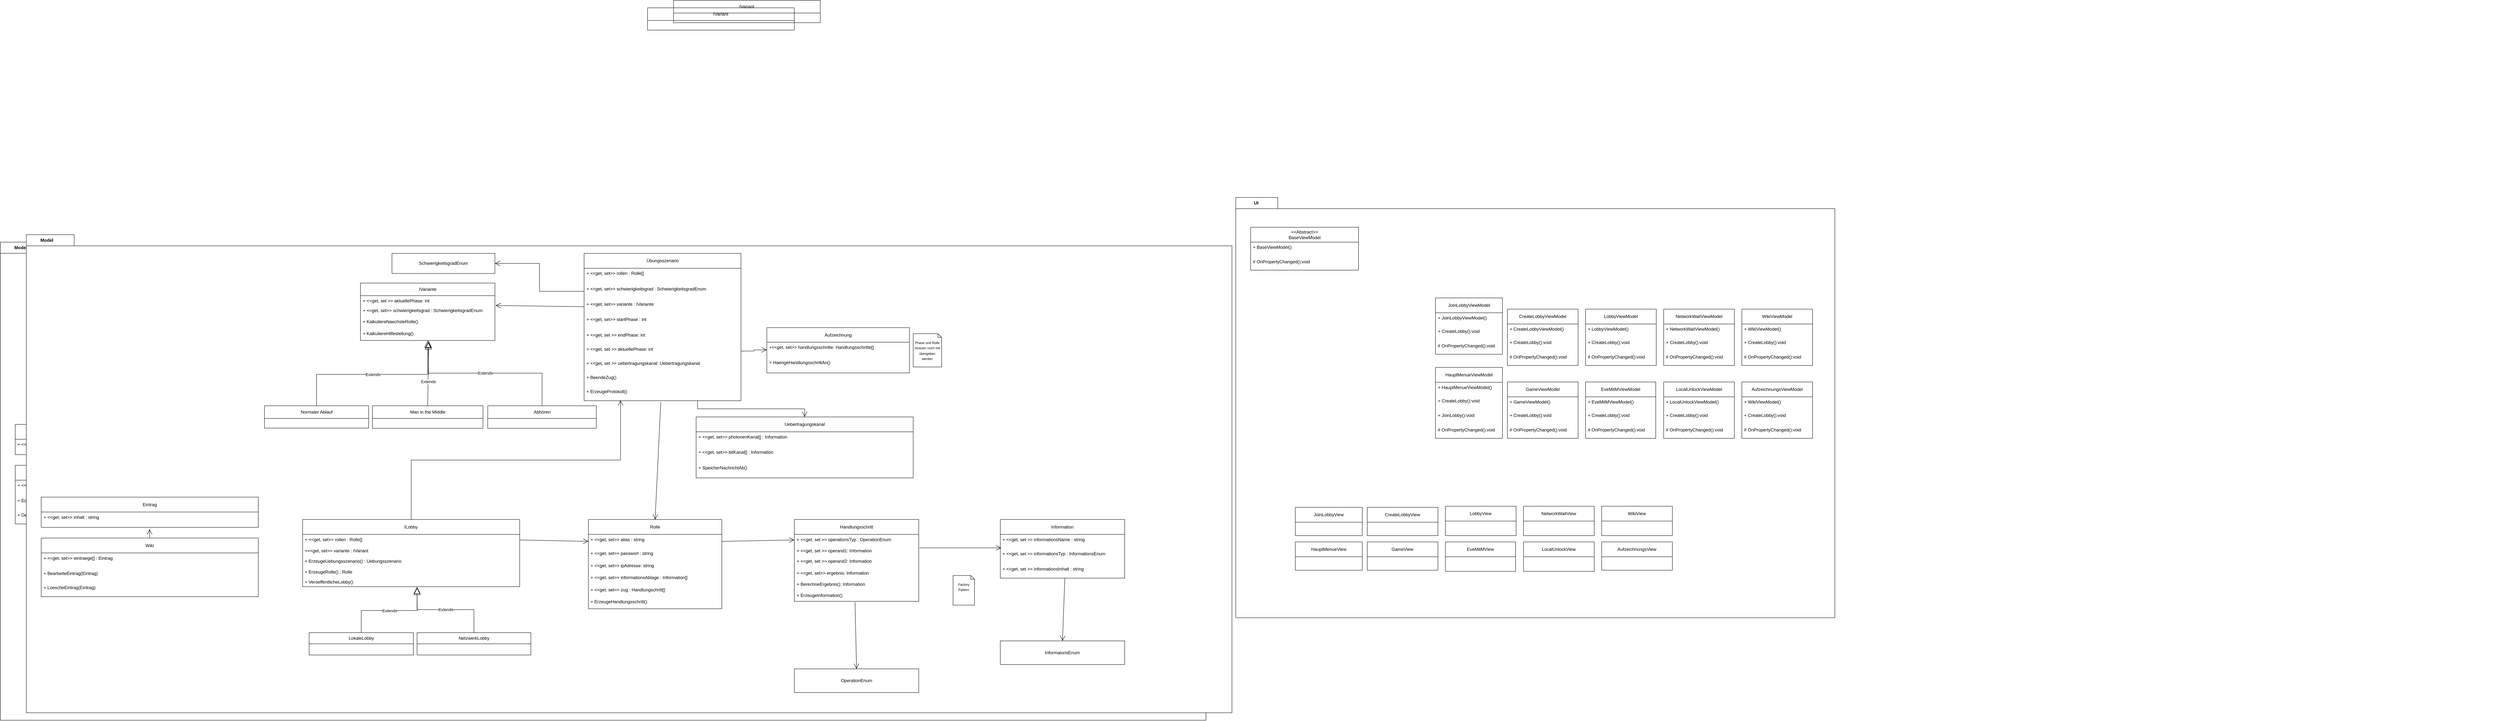 <mxfile version="21.2.1" type="device">
  <diagram name="Page-1" id="tOLqhOOtBbcdHXGBQI4I">
    <mxGraphModel dx="4818" dy="1920" grid="1" gridSize="10" guides="1" tooltips="1" connect="1" arrows="1" fold="1" page="1" pageScale="1" pageWidth="850" pageHeight="1100" math="0" shadow="0">
      <root>
        <mxCell id="0" />
        <mxCell id="1" parent="0" />
        <mxCell id="arjLcYYcyYYa3C6F1krj-3" value="UI" style="shape=folder;fontStyle=1;tabWidth=110;tabHeight=30;tabPosition=left;html=1;boundedLbl=1;labelInHeader=1;container=1;collapsible=0;whiteSpace=wrap;" parent="1" vertex="1">
          <mxGeometry x="30" y="30" width="1610" height="1130" as="geometry" />
        </mxCell>
        <mxCell id="arjLcYYcyYYa3C6F1krj-4" value="" style="html=1;strokeColor=none;resizeWidth=1;resizeHeight=1;fillColor=none;part=1;connectable=0;allowArrows=0;deletable=0;whiteSpace=wrap;" parent="arjLcYYcyYYa3C6F1krj-3" vertex="1">
          <mxGeometry width="3396.094" height="791" relative="1" as="geometry">
            <mxPoint y="30" as="offset" />
          </mxGeometry>
        </mxCell>
        <mxCell id="arjLcYYcyYYa3C6F1krj-12" value="&amp;lt;&amp;lt;Abstract&amp;gt;&amp;gt;&lt;br&gt;BaseViewModel" style="swimlane;fontStyle=0;childLayout=stackLayout;horizontal=1;startSize=40;fillColor=none;horizontalStack=0;resizeParent=1;resizeParentMax=0;resizeLast=0;collapsible=1;marginBottom=0;whiteSpace=wrap;html=1;" parent="arjLcYYcyYYa3C6F1krj-3" vertex="1">
          <mxGeometry x="40.001" y="80" width="289.892" height="115.333" as="geometry" />
        </mxCell>
        <mxCell id="arjLcYYcyYYa3C6F1krj-13" value="+ BaseViewModel()" style="text;strokeColor=none;fillColor=none;align=left;verticalAlign=top;spacingLeft=4;spacingRight=4;overflow=hidden;rotatable=0;points=[[0,0.5],[1,0.5]];portConstraint=eastwest;whiteSpace=wrap;html=1;" parent="arjLcYYcyYYa3C6F1krj-12" vertex="1">
          <mxGeometry y="40" width="289.892" height="39.173" as="geometry" />
        </mxCell>
        <mxCell id="arjLcYYcyYYa3C6F1krj-14" value="# OnPropertyChanged():void" style="text;strokeColor=none;fillColor=none;align=left;verticalAlign=top;spacingLeft=4;spacingRight=4;overflow=hidden;rotatable=0;points=[[0,0.5],[1,0.5]];portConstraint=eastwest;whiteSpace=wrap;html=1;" parent="arjLcYYcyYYa3C6F1krj-12" vertex="1">
          <mxGeometry y="79.173" width="289.892" height="36.16" as="geometry" />
        </mxCell>
        <mxCell id="arjLcYYcyYYa3C6F1krj-16" value="HauptMenueViewModel" style="swimlane;fontStyle=0;childLayout=stackLayout;horizontal=1;startSize=40;fillColor=none;horizontalStack=0;resizeParent=1;resizeParentMax=0;resizeLast=0;collapsible=1;marginBottom=0;whiteSpace=wrap;html=1;" parent="arjLcYYcyYYa3C6F1krj-3" vertex="1">
          <mxGeometry x="536.668" y="456.827" width="180" height="190.667" as="geometry" />
        </mxCell>
        <mxCell id="arjLcYYcyYYa3C6F1krj-19" value="+ HauptMenueViewModel()" style="text;strokeColor=none;fillColor=none;align=left;verticalAlign=top;spacingLeft=4;spacingRight=4;overflow=hidden;rotatable=0;points=[[0,0.5],[1,0.5]];portConstraint=eastwest;whiteSpace=wrap;html=1;" parent="arjLcYYcyYYa3C6F1krj-16" vertex="1">
          <mxGeometry y="40" width="180" height="36.16" as="geometry" />
        </mxCell>
        <mxCell id="arjLcYYcyYYa3C6F1krj-17" value="+ CreateLobby():void" style="text;strokeColor=none;fillColor=none;align=left;verticalAlign=top;spacingLeft=4;spacingRight=4;overflow=hidden;rotatable=0;points=[[0,0.5],[1,0.5]];portConstraint=eastwest;whiteSpace=wrap;html=1;" parent="arjLcYYcyYYa3C6F1krj-16" vertex="1">
          <mxGeometry y="76.16" width="180" height="39.173" as="geometry" />
        </mxCell>
        <mxCell id="arjLcYYcyYYa3C6F1krj-24" value="+ JoinLobby():void" style="text;strokeColor=none;fillColor=none;align=left;verticalAlign=top;spacingLeft=4;spacingRight=4;overflow=hidden;rotatable=0;points=[[0,0.5],[1,0.5]];portConstraint=eastwest;whiteSpace=wrap;html=1;" parent="arjLcYYcyYYa3C6F1krj-16" vertex="1">
          <mxGeometry y="115.333" width="180" height="39.173" as="geometry" />
        </mxCell>
        <mxCell id="arjLcYYcyYYa3C6F1krj-18" value="# OnPropertyChanged():void" style="text;strokeColor=none;fillColor=none;align=left;verticalAlign=top;spacingLeft=4;spacingRight=4;overflow=hidden;rotatable=0;points=[[0,0.5],[1,0.5]];portConstraint=eastwest;whiteSpace=wrap;html=1;" parent="arjLcYYcyYYa3C6F1krj-16" vertex="1">
          <mxGeometry y="154.507" width="180" height="36.16" as="geometry" />
        </mxCell>
        <mxCell id="arjLcYYcyYYa3C6F1krj-20" value="JoinLobbyViewModel" style="swimlane;fontStyle=0;childLayout=stackLayout;horizontal=1;startSize=40;fillColor=none;horizontalStack=0;resizeParent=1;resizeParentMax=0;resizeLast=0;collapsible=1;marginBottom=0;whiteSpace=wrap;html=1;" parent="arjLcYYcyYYa3C6F1krj-3" vertex="1">
          <mxGeometry x="536.667" y="270.0" width="180" height="151.493" as="geometry" />
        </mxCell>
        <mxCell id="arjLcYYcyYYa3C6F1krj-21" value="+&amp;nbsp;JoinLobbyViewModel()" style="text;strokeColor=none;fillColor=none;align=left;verticalAlign=top;spacingLeft=4;spacingRight=4;overflow=hidden;rotatable=0;points=[[0,0.5],[1,0.5]];portConstraint=eastwest;whiteSpace=wrap;html=1;" parent="arjLcYYcyYYa3C6F1krj-20" vertex="1">
          <mxGeometry y="40" width="180" height="36.16" as="geometry" />
        </mxCell>
        <mxCell id="arjLcYYcyYYa3C6F1krj-22" value="+ CreateLobby():void" style="text;strokeColor=none;fillColor=none;align=left;verticalAlign=top;spacingLeft=4;spacingRight=4;overflow=hidden;rotatable=0;points=[[0,0.5],[1,0.5]];portConstraint=eastwest;whiteSpace=wrap;html=1;" parent="arjLcYYcyYYa3C6F1krj-20" vertex="1">
          <mxGeometry y="76.16" width="180" height="39.173" as="geometry" />
        </mxCell>
        <mxCell id="arjLcYYcyYYa3C6F1krj-23" value="# OnPropertyChanged():void" style="text;strokeColor=none;fillColor=none;align=left;verticalAlign=top;spacingLeft=4;spacingRight=4;overflow=hidden;rotatable=0;points=[[0,0.5],[1,0.5]];portConstraint=eastwest;whiteSpace=wrap;html=1;" parent="arjLcYYcyYYa3C6F1krj-20" vertex="1">
          <mxGeometry y="115.333" width="180" height="36.16" as="geometry" />
        </mxCell>
        <mxCell id="arjLcYYcyYYa3C6F1krj-25" value="CreateLobbyViewModel" style="swimlane;fontStyle=0;childLayout=stackLayout;horizontal=1;startSize=40;fillColor=none;horizontalStack=0;resizeParent=1;resizeParentMax=0;resizeLast=0;collapsible=1;marginBottom=0;whiteSpace=wrap;html=1;" parent="arjLcYYcyYYa3C6F1krj-3" vertex="1">
          <mxGeometry x="730.0" y="300.133" width="190" height="151.493" as="geometry" />
        </mxCell>
        <mxCell id="arjLcYYcyYYa3C6F1krj-26" value="+&amp;nbsp;CreateLobbyViewModel()" style="text;strokeColor=none;fillColor=none;align=left;verticalAlign=top;spacingLeft=4;spacingRight=4;overflow=hidden;rotatable=0;points=[[0,0.5],[1,0.5]];portConstraint=eastwest;whiteSpace=wrap;html=1;" parent="arjLcYYcyYYa3C6F1krj-25" vertex="1">
          <mxGeometry y="40" width="190" height="36.16" as="geometry" />
        </mxCell>
        <mxCell id="arjLcYYcyYYa3C6F1krj-27" value="+ CreateLobby():void" style="text;strokeColor=none;fillColor=none;align=left;verticalAlign=top;spacingLeft=4;spacingRight=4;overflow=hidden;rotatable=0;points=[[0,0.5],[1,0.5]];portConstraint=eastwest;whiteSpace=wrap;html=1;" parent="arjLcYYcyYYa3C6F1krj-25" vertex="1">
          <mxGeometry y="76.16" width="190" height="39.173" as="geometry" />
        </mxCell>
        <mxCell id="arjLcYYcyYYa3C6F1krj-28" value="# OnPropertyChanged():void" style="text;strokeColor=none;fillColor=none;align=left;verticalAlign=top;spacingLeft=4;spacingRight=4;overflow=hidden;rotatable=0;points=[[0,0.5],[1,0.5]];portConstraint=eastwest;whiteSpace=wrap;html=1;" parent="arjLcYYcyYYa3C6F1krj-25" vertex="1">
          <mxGeometry y="115.333" width="190" height="36.16" as="geometry" />
        </mxCell>
        <mxCell id="arjLcYYcyYYa3C6F1krj-29" value="LobbyViewModel" style="swimlane;fontStyle=0;childLayout=stackLayout;horizontal=1;startSize=40;fillColor=none;horizontalStack=0;resizeParent=1;resizeParentMax=0;resizeLast=0;collapsible=1;marginBottom=0;whiteSpace=wrap;html=1;" parent="arjLcYYcyYYa3C6F1krj-3" vertex="1">
          <mxGeometry x="940.003" y="300.133" width="190" height="151.493" as="geometry" />
        </mxCell>
        <mxCell id="arjLcYYcyYYa3C6F1krj-30" value="+&amp;nbsp;LobbyViewModel()" style="text;strokeColor=none;fillColor=none;align=left;verticalAlign=top;spacingLeft=4;spacingRight=4;overflow=hidden;rotatable=0;points=[[0,0.5],[1,0.5]];portConstraint=eastwest;whiteSpace=wrap;html=1;" parent="arjLcYYcyYYa3C6F1krj-29" vertex="1">
          <mxGeometry y="40" width="190" height="36.16" as="geometry" />
        </mxCell>
        <mxCell id="arjLcYYcyYYa3C6F1krj-31" value="+ CreateLobby():void" style="text;strokeColor=none;fillColor=none;align=left;verticalAlign=top;spacingLeft=4;spacingRight=4;overflow=hidden;rotatable=0;points=[[0,0.5],[1,0.5]];portConstraint=eastwest;whiteSpace=wrap;html=1;" parent="arjLcYYcyYYa3C6F1krj-29" vertex="1">
          <mxGeometry y="76.16" width="190" height="39.173" as="geometry" />
        </mxCell>
        <mxCell id="arjLcYYcyYYa3C6F1krj-32" value="# OnPropertyChanged():void" style="text;strokeColor=none;fillColor=none;align=left;verticalAlign=top;spacingLeft=4;spacingRight=4;overflow=hidden;rotatable=0;points=[[0,0.5],[1,0.5]];portConstraint=eastwest;whiteSpace=wrap;html=1;" parent="arjLcYYcyYYa3C6F1krj-29" vertex="1">
          <mxGeometry y="115.333" width="190" height="36.16" as="geometry" />
        </mxCell>
        <mxCell id="arjLcYYcyYYa3C6F1krj-33" value="GameViewModel" style="swimlane;fontStyle=0;childLayout=stackLayout;horizontal=1;startSize=40;fillColor=none;horizontalStack=0;resizeParent=1;resizeParentMax=0;resizeLast=0;collapsible=1;marginBottom=0;whiteSpace=wrap;html=1;" parent="arjLcYYcyYYa3C6F1krj-3" vertex="1">
          <mxGeometry x="730.0" y="496.0" width="190" height="151.493" as="geometry" />
        </mxCell>
        <mxCell id="arjLcYYcyYYa3C6F1krj-34" value="+&amp;nbsp;GameViewModel()" style="text;strokeColor=none;fillColor=none;align=left;verticalAlign=top;spacingLeft=4;spacingRight=4;overflow=hidden;rotatable=0;points=[[0,0.5],[1,0.5]];portConstraint=eastwest;whiteSpace=wrap;html=1;" parent="arjLcYYcyYYa3C6F1krj-33" vertex="1">
          <mxGeometry y="40" width="190" height="36.16" as="geometry" />
        </mxCell>
        <mxCell id="arjLcYYcyYYa3C6F1krj-35" value="+ CreateLobby():void" style="text;strokeColor=none;fillColor=none;align=left;verticalAlign=top;spacingLeft=4;spacingRight=4;overflow=hidden;rotatable=0;points=[[0,0.5],[1,0.5]];portConstraint=eastwest;whiteSpace=wrap;html=1;" parent="arjLcYYcyYYa3C6F1krj-33" vertex="1">
          <mxGeometry y="76.16" width="190" height="39.173" as="geometry" />
        </mxCell>
        <mxCell id="arjLcYYcyYYa3C6F1krj-36" value="# OnPropertyChanged():void" style="text;strokeColor=none;fillColor=none;align=left;verticalAlign=top;spacingLeft=4;spacingRight=4;overflow=hidden;rotatable=0;points=[[0,0.5],[1,0.5]];portConstraint=eastwest;whiteSpace=wrap;html=1;" parent="arjLcYYcyYYa3C6F1krj-33" vertex="1">
          <mxGeometry y="115.333" width="190" height="36.16" as="geometry" />
        </mxCell>
        <mxCell id="arjLcYYcyYYa3C6F1krj-37" value="EveMitMViewModel" style="swimlane;fontStyle=0;childLayout=stackLayout;horizontal=1;startSize=40;fillColor=none;horizontalStack=0;resizeParent=1;resizeParentMax=0;resizeLast=0;collapsible=1;marginBottom=0;whiteSpace=wrap;html=1;" parent="arjLcYYcyYYa3C6F1krj-3" vertex="1">
          <mxGeometry x="940" y="496.0" width="188.67" height="151.493" as="geometry" />
        </mxCell>
        <mxCell id="arjLcYYcyYYa3C6F1krj-38" value="+&amp;nbsp;EveMitMViewModel()" style="text;strokeColor=none;fillColor=none;align=left;verticalAlign=top;spacingLeft=4;spacingRight=4;overflow=hidden;rotatable=0;points=[[0,0.5],[1,0.5]];portConstraint=eastwest;whiteSpace=wrap;html=1;" parent="arjLcYYcyYYa3C6F1krj-37" vertex="1">
          <mxGeometry y="40" width="188.67" height="36.16" as="geometry" />
        </mxCell>
        <mxCell id="arjLcYYcyYYa3C6F1krj-39" value="+ CreateLobby():void" style="text;strokeColor=none;fillColor=none;align=left;verticalAlign=top;spacingLeft=4;spacingRight=4;overflow=hidden;rotatable=0;points=[[0,0.5],[1,0.5]];portConstraint=eastwest;whiteSpace=wrap;html=1;" parent="arjLcYYcyYYa3C6F1krj-37" vertex="1">
          <mxGeometry y="76.16" width="188.67" height="39.173" as="geometry" />
        </mxCell>
        <mxCell id="arjLcYYcyYYa3C6F1krj-40" value="# OnPropertyChanged():void" style="text;strokeColor=none;fillColor=none;align=left;verticalAlign=top;spacingLeft=4;spacingRight=4;overflow=hidden;rotatable=0;points=[[0,0.5],[1,0.5]];portConstraint=eastwest;whiteSpace=wrap;html=1;" parent="arjLcYYcyYYa3C6F1krj-37" vertex="1">
          <mxGeometry y="115.333" width="188.67" height="36.16" as="geometry" />
        </mxCell>
        <mxCell id="arjLcYYcyYYa3C6F1krj-41" value="NetworkWaitViewModel" style="swimlane;fontStyle=0;childLayout=stackLayout;horizontal=1;startSize=40;fillColor=none;horizontalStack=0;resizeParent=1;resizeParentMax=0;resizeLast=0;collapsible=1;marginBottom=0;whiteSpace=wrap;html=1;" parent="arjLcYYcyYYa3C6F1krj-3" vertex="1">
          <mxGeometry x="1150.003" y="300.133" width="190" height="151.493" as="geometry" />
        </mxCell>
        <mxCell id="arjLcYYcyYYa3C6F1krj-42" value="+&amp;nbsp;NetworkWaitViewModel()" style="text;strokeColor=none;fillColor=none;align=left;verticalAlign=top;spacingLeft=4;spacingRight=4;overflow=hidden;rotatable=0;points=[[0,0.5],[1,0.5]];portConstraint=eastwest;whiteSpace=wrap;html=1;" parent="arjLcYYcyYYa3C6F1krj-41" vertex="1">
          <mxGeometry y="40" width="190" height="36.16" as="geometry" />
        </mxCell>
        <mxCell id="arjLcYYcyYYa3C6F1krj-43" value="+ CreateLobby():void" style="text;strokeColor=none;fillColor=none;align=left;verticalAlign=top;spacingLeft=4;spacingRight=4;overflow=hidden;rotatable=0;points=[[0,0.5],[1,0.5]];portConstraint=eastwest;whiteSpace=wrap;html=1;" parent="arjLcYYcyYYa3C6F1krj-41" vertex="1">
          <mxGeometry y="76.16" width="190" height="39.173" as="geometry" />
        </mxCell>
        <mxCell id="arjLcYYcyYYa3C6F1krj-44" value="# OnPropertyChanged():void" style="text;strokeColor=none;fillColor=none;align=left;verticalAlign=top;spacingLeft=4;spacingRight=4;overflow=hidden;rotatable=0;points=[[0,0.5],[1,0.5]];portConstraint=eastwest;whiteSpace=wrap;html=1;" parent="arjLcYYcyYYa3C6F1krj-41" vertex="1">
          <mxGeometry y="115.333" width="190" height="36.16" as="geometry" />
        </mxCell>
        <mxCell id="arjLcYYcyYYa3C6F1krj-45" value="LocalUnlockViewModel" style="swimlane;fontStyle=0;childLayout=stackLayout;horizontal=1;startSize=40;fillColor=none;horizontalStack=0;resizeParent=1;resizeParentMax=0;resizeLast=0;collapsible=1;marginBottom=0;whiteSpace=wrap;html=1;" parent="arjLcYYcyYYa3C6F1krj-3" vertex="1">
          <mxGeometry x="1150.003" y="496.0" width="190" height="151.493" as="geometry" />
        </mxCell>
        <mxCell id="arjLcYYcyYYa3C6F1krj-46" value="+&amp;nbsp;LocalUnlockViewModel()" style="text;strokeColor=none;fillColor=none;align=left;verticalAlign=top;spacingLeft=4;spacingRight=4;overflow=hidden;rotatable=0;points=[[0,0.5],[1,0.5]];portConstraint=eastwest;whiteSpace=wrap;html=1;" parent="arjLcYYcyYYa3C6F1krj-45" vertex="1">
          <mxGeometry y="40" width="190" height="36.16" as="geometry" />
        </mxCell>
        <mxCell id="arjLcYYcyYYa3C6F1krj-47" value="+ CreateLobby():void" style="text;strokeColor=none;fillColor=none;align=left;verticalAlign=top;spacingLeft=4;spacingRight=4;overflow=hidden;rotatable=0;points=[[0,0.5],[1,0.5]];portConstraint=eastwest;whiteSpace=wrap;html=1;" parent="arjLcYYcyYYa3C6F1krj-45" vertex="1">
          <mxGeometry y="76.16" width="190" height="39.173" as="geometry" />
        </mxCell>
        <mxCell id="arjLcYYcyYYa3C6F1krj-48" value="# OnPropertyChanged():void" style="text;strokeColor=none;fillColor=none;align=left;verticalAlign=top;spacingLeft=4;spacingRight=4;overflow=hidden;rotatable=0;points=[[0,0.5],[1,0.5]];portConstraint=eastwest;whiteSpace=wrap;html=1;" parent="arjLcYYcyYYa3C6F1krj-45" vertex="1">
          <mxGeometry y="115.333" width="190" height="36.16" as="geometry" />
        </mxCell>
        <mxCell id="arjLcYYcyYYa3C6F1krj-49" value="WikiViewModel" style="swimlane;fontStyle=0;childLayout=stackLayout;horizontal=1;startSize=40;fillColor=none;horizontalStack=0;resizeParent=1;resizeParentMax=0;resizeLast=0;collapsible=1;marginBottom=0;whiteSpace=wrap;html=1;" parent="arjLcYYcyYYa3C6F1krj-3" vertex="1">
          <mxGeometry x="1360.003" y="300.133" width="190" height="151.493" as="geometry" />
        </mxCell>
        <mxCell id="arjLcYYcyYYa3C6F1krj-50" value="+&amp;nbsp;WikiViewModel()" style="text;strokeColor=none;fillColor=none;align=left;verticalAlign=top;spacingLeft=4;spacingRight=4;overflow=hidden;rotatable=0;points=[[0,0.5],[1,0.5]];portConstraint=eastwest;whiteSpace=wrap;html=1;" parent="arjLcYYcyYYa3C6F1krj-49" vertex="1">
          <mxGeometry y="40" width="190" height="36.16" as="geometry" />
        </mxCell>
        <mxCell id="arjLcYYcyYYa3C6F1krj-51" value="+ CreateLobby():void" style="text;strokeColor=none;fillColor=none;align=left;verticalAlign=top;spacingLeft=4;spacingRight=4;overflow=hidden;rotatable=0;points=[[0,0.5],[1,0.5]];portConstraint=eastwest;whiteSpace=wrap;html=1;" parent="arjLcYYcyYYa3C6F1krj-49" vertex="1">
          <mxGeometry y="76.16" width="190" height="39.173" as="geometry" />
        </mxCell>
        <mxCell id="arjLcYYcyYYa3C6F1krj-52" value="# OnPropertyChanged():void" style="text;strokeColor=none;fillColor=none;align=left;verticalAlign=top;spacingLeft=4;spacingRight=4;overflow=hidden;rotatable=0;points=[[0,0.5],[1,0.5]];portConstraint=eastwest;whiteSpace=wrap;html=1;" parent="arjLcYYcyYYa3C6F1krj-49" vertex="1">
          <mxGeometry y="115.333" width="190" height="36.16" as="geometry" />
        </mxCell>
        <mxCell id="arjLcYYcyYYa3C6F1krj-53" value="AufzeichnungsViewModel" style="swimlane;fontStyle=0;childLayout=stackLayout;horizontal=1;startSize=40;fillColor=none;horizontalStack=0;resizeParent=1;resizeParentMax=0;resizeLast=0;collapsible=1;marginBottom=0;whiteSpace=wrap;html=1;" parent="arjLcYYcyYYa3C6F1krj-3" vertex="1">
          <mxGeometry x="1360.003" y="496.0" width="190" height="151.493" as="geometry" />
        </mxCell>
        <mxCell id="arjLcYYcyYYa3C6F1krj-54" value="+&amp;nbsp;WikiViewModel()" style="text;strokeColor=none;fillColor=none;align=left;verticalAlign=top;spacingLeft=4;spacingRight=4;overflow=hidden;rotatable=0;points=[[0,0.5],[1,0.5]];portConstraint=eastwest;whiteSpace=wrap;html=1;" parent="arjLcYYcyYYa3C6F1krj-53" vertex="1">
          <mxGeometry y="40" width="190" height="36.16" as="geometry" />
        </mxCell>
        <mxCell id="arjLcYYcyYYa3C6F1krj-55" value="+ CreateLobby():void" style="text;strokeColor=none;fillColor=none;align=left;verticalAlign=top;spacingLeft=4;spacingRight=4;overflow=hidden;rotatable=0;points=[[0,0.5],[1,0.5]];portConstraint=eastwest;whiteSpace=wrap;html=1;" parent="arjLcYYcyYYa3C6F1krj-53" vertex="1">
          <mxGeometry y="76.16" width="190" height="39.173" as="geometry" />
        </mxCell>
        <mxCell id="arjLcYYcyYYa3C6F1krj-56" value="# OnPropertyChanged():void" style="text;strokeColor=none;fillColor=none;align=left;verticalAlign=top;spacingLeft=4;spacingRight=4;overflow=hidden;rotatable=0;points=[[0,0.5],[1,0.5]];portConstraint=eastwest;whiteSpace=wrap;html=1;" parent="arjLcYYcyYYa3C6F1krj-53" vertex="1">
          <mxGeometry y="115.333" width="190" height="36.16" as="geometry" />
        </mxCell>
        <mxCell id="-C0eIHS4RvGhKU3LWiUs-29" value="HauptMenueView" style="swimlane;fontStyle=0;childLayout=stackLayout;horizontal=1;startSize=40;fillColor=none;horizontalStack=0;resizeParent=1;resizeParentMax=0;resizeLast=0;collapsible=1;marginBottom=0;whiteSpace=wrap;html=1;" parent="arjLcYYcyYYa3C6F1krj-3" vertex="1">
          <mxGeometry x="159.998" y="925.997" width="180" height="76.16" as="geometry" />
        </mxCell>
        <mxCell id="-C0eIHS4RvGhKU3LWiUs-34" value="JoinLobbyView" style="swimlane;fontStyle=0;childLayout=stackLayout;horizontal=1;startSize=40;fillColor=none;horizontalStack=0;resizeParent=1;resizeParentMax=0;resizeLast=0;collapsible=1;marginBottom=0;whiteSpace=wrap;html=1;" parent="arjLcYYcyYYa3C6F1krj-3" vertex="1">
          <mxGeometry x="159.997" y="833.02" width="180" height="76.16" as="geometry" />
        </mxCell>
        <mxCell id="-C0eIHS4RvGhKU3LWiUs-38" value="CreateLobbyView" style="swimlane;fontStyle=0;childLayout=stackLayout;horizontal=1;startSize=40;fillColor=none;horizontalStack=0;resizeParent=1;resizeParentMax=0;resizeLast=0;collapsible=1;marginBottom=0;whiteSpace=wrap;html=1;" parent="arjLcYYcyYYa3C6F1krj-3" vertex="1">
          <mxGeometry x="353.33" y="833.013" width="190" height="76.16" as="geometry" />
        </mxCell>
        <mxCell id="-C0eIHS4RvGhKU3LWiUs-42" value="LobbyView" style="swimlane;fontStyle=0;childLayout=stackLayout;horizontal=1;startSize=40;fillColor=none;horizontalStack=0;resizeParent=1;resizeParentMax=0;resizeLast=0;collapsible=1;marginBottom=0;whiteSpace=wrap;html=1;" parent="arjLcYYcyYYa3C6F1krj-3" vertex="1">
          <mxGeometry x="563.333" y="830.003" width="190" height="79.173" as="geometry" />
        </mxCell>
        <mxCell id="-C0eIHS4RvGhKU3LWiUs-46" value="GameView" style="swimlane;fontStyle=0;childLayout=stackLayout;horizontal=1;startSize=40;fillColor=none;horizontalStack=0;resizeParent=1;resizeParentMax=0;resizeLast=0;collapsible=1;marginBottom=0;whiteSpace=wrap;html=1;" parent="arjLcYYcyYYa3C6F1krj-3" vertex="1">
          <mxGeometry x="353.33" y="926" width="190" height="76.16" as="geometry" />
        </mxCell>
        <mxCell id="-C0eIHS4RvGhKU3LWiUs-50" value="EveMitMView" style="swimlane;fontStyle=0;childLayout=stackLayout;horizontal=1;startSize=40;fillColor=none;horizontalStack=0;resizeParent=1;resizeParentMax=0;resizeLast=0;collapsible=1;marginBottom=0;whiteSpace=wrap;html=1;" parent="arjLcYYcyYYa3C6F1krj-3" vertex="1">
          <mxGeometry x="563.33" y="926" width="188.67" height="79.173" as="geometry" />
        </mxCell>
        <mxCell id="-C0eIHS4RvGhKU3LWiUs-54" value="NetworkWaitView" style="swimlane;fontStyle=0;childLayout=stackLayout;horizontal=1;startSize=40;fillColor=none;horizontalStack=0;resizeParent=1;resizeParentMax=0;resizeLast=0;collapsible=1;marginBottom=0;whiteSpace=wrap;html=1;" parent="arjLcYYcyYYa3C6F1krj-3" vertex="1">
          <mxGeometry x="773.333" y="830.003" width="190" height="79.173" as="geometry" />
        </mxCell>
        <mxCell id="-C0eIHS4RvGhKU3LWiUs-58" value="LocalUnlockView" style="swimlane;fontStyle=0;childLayout=stackLayout;horizontal=1;startSize=40;fillColor=none;horizontalStack=0;resizeParent=1;resizeParentMax=0;resizeLast=0;collapsible=1;marginBottom=0;whiteSpace=wrap;html=1;" parent="arjLcYYcyYYa3C6F1krj-3" vertex="1">
          <mxGeometry x="773.333" y="926" width="190" height="79.173" as="geometry" />
        </mxCell>
        <mxCell id="-C0eIHS4RvGhKU3LWiUs-62" value="WikiView" style="swimlane;fontStyle=0;childLayout=stackLayout;horizontal=1;startSize=40;fillColor=none;horizontalStack=0;resizeParent=1;resizeParentMax=0;resizeLast=0;collapsible=1;marginBottom=0;whiteSpace=wrap;html=1;" parent="arjLcYYcyYYa3C6F1krj-3" vertex="1">
          <mxGeometry x="983.333" y="830.003" width="190" height="79.173" as="geometry" />
        </mxCell>
        <mxCell id="-C0eIHS4RvGhKU3LWiUs-66" value="AufzeichnungsView" style="swimlane;fontStyle=0;childLayout=stackLayout;horizontal=1;startSize=40;fillColor=none;horizontalStack=0;resizeParent=1;resizeParentMax=0;resizeLast=0;collapsible=1;marginBottom=0;whiteSpace=wrap;html=1;" parent="arjLcYYcyYYa3C6F1krj-3" vertex="1">
          <mxGeometry x="983.333" y="926" width="190" height="76.16" as="geometry" />
        </mxCell>
        <mxCell id="arjLcYYcyYYa3C6F1krj-57" value="Model" style="shape=folder;fontStyle=1;tabWidth=110;tabHeight=30;tabPosition=left;html=1;boundedLbl=1;labelInHeader=1;container=1;collapsible=0;whiteSpace=wrap;" parent="1" vertex="1">
          <mxGeometry x="-3290" y="150" width="3240" height="1285.36" as="geometry" />
        </mxCell>
        <mxCell id="arjLcYYcyYYa3C6F1krj-58" value="" style="html=1;strokeColor=none;resizeWidth=1;resizeHeight=1;fillColor=none;part=1;connectable=0;allowArrows=0;deletable=0;whiteSpace=wrap;" parent="arjLcYYcyYYa3C6F1krj-57" vertex="1">
          <mxGeometry width="3340.621" height="834.756" relative="1" as="geometry">
            <mxPoint y="30" as="offset" />
          </mxGeometry>
        </mxCell>
        <mxCell id="arjLcYYcyYYa3C6F1krj-106" value="Rolle" style="swimlane;fontStyle=0;childLayout=stackLayout;horizontal=1;startSize=40;fillColor=none;horizontalStack=0;resizeParent=1;resizeParentMax=0;resizeLast=0;collapsible=1;marginBottom=0;whiteSpace=wrap;html=1;" parent="arjLcYYcyYYa3C6F1krj-57" vertex="1">
          <mxGeometry x="1510.463" y="765.716" width="358.591" height="207.554" as="geometry" />
        </mxCell>
        <mxCell id="arjLcYYcyYYa3C6F1krj-107" value="+ &amp;lt;&amp;lt;get, set&amp;gt;&amp;gt; alias : string" style="text;strokeColor=none;fillColor=none;align=left;verticalAlign=top;spacingLeft=4;spacingRight=4;overflow=hidden;rotatable=0;points=[[0,0.5],[1,0.5]];portConstraint=eastwest;whiteSpace=wrap;html=1;" parent="arjLcYYcyYYa3C6F1krj-106" vertex="1">
          <mxGeometry y="40" width="358.591" height="37.658" as="geometry" />
        </mxCell>
        <mxCell id="gVqnXPlwmKoiaM_B0-Nu-51" value="+ &amp;lt;&amp;lt;get, set&amp;gt;&amp;gt; passwort : string" style="text;strokeColor=none;fillColor=none;align=left;verticalAlign=top;spacingLeft=4;spacingRight=4;overflow=hidden;rotatable=0;points=[[0,0.5],[1,0.5]];portConstraint=eastwest;whiteSpace=wrap;html=1;" parent="arjLcYYcyYYa3C6F1krj-106" vertex="1">
          <mxGeometry y="77.658" width="358.591" height="32.474" as="geometry" />
        </mxCell>
        <mxCell id="gVqnXPlwmKoiaM_B0-Nu-74" value="+ &amp;lt;&amp;lt;get, set&amp;gt;&amp;gt; ipAdresse: string" style="text;strokeColor=none;fillColor=none;align=left;verticalAlign=top;spacingLeft=4;spacingRight=4;overflow=hidden;rotatable=0;points=[[0,0.5],[1,0.5]];portConstraint=eastwest;whiteSpace=wrap;html=1;" parent="arjLcYYcyYYa3C6F1krj-106" vertex="1">
          <mxGeometry y="110.132" width="358.591" height="32.474" as="geometry" />
        </mxCell>
        <mxCell id="gVqnXPlwmKoiaM_B0-Nu-52" value="+ &amp;lt;&amp;lt;get, set&amp;gt;&amp;gt; informationsAblage : Information[]" style="text;strokeColor=none;fillColor=none;align=left;verticalAlign=top;spacingLeft=4;spacingRight=4;overflow=hidden;rotatable=0;points=[[0,0.5],[1,0.5]];portConstraint=eastwest;whiteSpace=wrap;html=1;" parent="arjLcYYcyYYa3C6F1krj-106" vertex="1">
          <mxGeometry y="142.606" width="358.591" height="32.474" as="geometry" />
        </mxCell>
        <mxCell id="arjLcYYcyYYa3C6F1krj-136" value="+ ErzeugeHandlungsschritt()" style="text;strokeColor=none;fillColor=none;align=left;verticalAlign=top;spacingLeft=4;spacingRight=4;overflow=hidden;rotatable=0;points=[[0,0.5],[1,0.5]];portConstraint=eastwest;whiteSpace=wrap;html=1;" parent="arjLcYYcyYYa3C6F1krj-106" vertex="1">
          <mxGeometry y="175.08" width="358.591" height="32.474" as="geometry" />
        </mxCell>
        <mxCell id="arjLcYYcyYYa3C6F1krj-109" value="ILobby" style="swimlane;fontStyle=0;childLayout=stackLayout;horizontal=1;startSize=40;fillColor=none;horizontalStack=0;resizeParent=1;resizeParentMax=0;resizeLast=0;collapsible=1;marginBottom=0;whiteSpace=wrap;html=1;" parent="arjLcYYcyYYa3C6F1krj-57" vertex="1">
          <mxGeometry x="742.547" y="765.703" width="583.39" height="180.62" as="geometry" />
        </mxCell>
        <mxCell id="arjLcYYcyYYa3C6F1krj-110" value="+ &amp;lt;&amp;lt;get, set&amp;gt;&amp;gt; rollen : Rolle[]" style="text;strokeColor=none;fillColor=none;align=left;verticalAlign=top;spacingLeft=4;spacingRight=4;overflow=hidden;rotatable=0;points=[[0,0.5],[1,0.5]];portConstraint=eastwest;whiteSpace=wrap;html=1;" parent="arjLcYYcyYYa3C6F1krj-109" vertex="1">
          <mxGeometry y="40" width="583.39" height="30" as="geometry" />
        </mxCell>
        <mxCell id="lmpv6pzkULVzSnAqaDPx-121" value="+&amp;lt;&amp;lt;get, set&amp;gt;&amp;gt; variante : IVariant" style="text;strokeColor=none;fillColor=none;align=left;verticalAlign=top;spacingLeft=4;spacingRight=4;overflow=hidden;rotatable=0;points=[[0,0.5],[1,0.5]];portConstraint=eastwest;whiteSpace=wrap;html=1;" parent="arjLcYYcyYYa3C6F1krj-109" vertex="1">
          <mxGeometry y="70" width="583.39" height="28.66" as="geometry" />
        </mxCell>
        <mxCell id="gVqnXPlwmKoiaM_B0-Nu-76" value="+ ErzeugeUebungsszenario() : Uebungsszenario" style="text;strokeColor=none;fillColor=none;align=left;verticalAlign=top;spacingLeft=4;spacingRight=4;overflow=hidden;rotatable=0;points=[[0,0.5],[1,0.5]];portConstraint=eastwest;whiteSpace=wrap;html=1;" parent="arjLcYYcyYYa3C6F1krj-109" vertex="1">
          <mxGeometry y="98.66" width="583.39" height="28.66" as="geometry" />
        </mxCell>
        <mxCell id="gVqnXPlwmKoiaM_B0-Nu-1" value="+ ErzeugeRolle() : Rolle" style="text;strokeColor=none;fillColor=none;align=left;verticalAlign=top;spacingLeft=4;spacingRight=4;overflow=hidden;rotatable=0;points=[[0,0.5],[1,0.5]];portConstraint=eastwest;whiteSpace=wrap;html=1;" parent="arjLcYYcyYYa3C6F1krj-109" vertex="1">
          <mxGeometry y="127.32" width="583.39" height="27.32" as="geometry" />
        </mxCell>
        <mxCell id="gVqnXPlwmKoiaM_B0-Nu-77" value="+ VeroeffentlicheLobby()" style="text;strokeColor=none;fillColor=none;align=left;verticalAlign=top;spacingLeft=4;spacingRight=4;overflow=hidden;rotatable=0;points=[[0,0.5],[1,0.5]];portConstraint=eastwest;whiteSpace=wrap;html=1;" parent="arjLcYYcyYYa3C6F1krj-109" vertex="1">
          <mxGeometry y="154.64" width="583.39" height="25.98" as="geometry" />
        </mxCell>
        <mxCell id="arjLcYYcyYYa3C6F1krj-112" value="Übertragungskanal" style="swimlane;fontStyle=0;childLayout=stackLayout;horizontal=1;startSize=40;fillColor=none;horizontalStack=0;resizeParent=1;resizeParentMax=0;resizeLast=0;collapsible=1;marginBottom=0;whiteSpace=wrap;html=1;" parent="arjLcYYcyYYa3C6F1krj-57" vertex="1">
          <mxGeometry x="1800.004" y="420.004" width="583.385" height="122.681" as="geometry" />
        </mxCell>
        <mxCell id="arjLcYYcyYYa3C6F1krj-113" value="+ &amp;lt;&amp;lt;get, set&amp;gt;&amp;gt; PhotonenKanal[] : Information" style="text;strokeColor=none;fillColor=none;align=left;verticalAlign=top;spacingLeft=4;spacingRight=4;overflow=hidden;rotatable=0;points=[[0,0.5],[1,0.5]];portConstraint=eastwest;whiteSpace=wrap;html=1;" parent="arjLcYYcyYYa3C6F1krj-112" vertex="1">
          <mxGeometry y="40" width="583.385" height="41.34" as="geometry" />
        </mxCell>
        <mxCell id="gVqnXPlwmKoiaM_B0-Nu-84" value="+ &amp;lt;&amp;lt;get, set&amp;gt;&amp;gt; BitKanal[] : Information" style="text;strokeColor=none;fillColor=none;align=left;verticalAlign=top;spacingLeft=4;spacingRight=4;overflow=hidden;rotatable=0;points=[[0,0.5],[1,0.5]];portConstraint=eastwest;whiteSpace=wrap;html=1;" parent="arjLcYYcyYYa3C6F1krj-112" vertex="1">
          <mxGeometry y="81.34" width="583.385" height="41.34" as="geometry" />
        </mxCell>
        <mxCell id="arjLcYYcyYYa3C6F1krj-115" value="Aufzeichnung" style="swimlane;fontStyle=0;childLayout=stackLayout;horizontal=1;startSize=70;fillColor=none;horizontalStack=0;resizeParent=1;resizeParentMax=0;resizeLast=0;collapsible=1;marginBottom=0;whiteSpace=wrap;html=1;" parent="arjLcYYcyYYa3C6F1krj-57" vertex="1">
          <mxGeometry x="1990.001" y="281.44" width="383.219" height="62.764" as="geometry" />
        </mxCell>
        <mxCell id="arjLcYYcyYYa3C6F1krj-118" value="Handlungsschritt" style="swimlane;fontStyle=0;childLayout=stackLayout;horizontal=1;startSize=40;fillColor=none;horizontalStack=0;resizeParent=1;resizeParentMax=0;resizeLast=0;collapsible=1;marginBottom=0;whiteSpace=wrap;html=1;" parent="arjLcYYcyYYa3C6F1krj-57" vertex="1">
          <mxGeometry x="2063.915" y="765.711" width="334.38" height="220" as="geometry" />
        </mxCell>
        <mxCell id="arjLcYYcyYYa3C6F1krj-119" value="+ &amp;lt;&amp;lt;get, set &amp;gt;&amp;gt; operationsTyp : OperationEnum" style="text;strokeColor=none;fillColor=none;align=left;verticalAlign=top;spacingLeft=4;spacingRight=4;overflow=hidden;rotatable=0;points=[[0,0.5],[1,0.5]];portConstraint=eastwest;whiteSpace=wrap;html=1;" parent="arjLcYYcyYYa3C6F1krj-118" vertex="1">
          <mxGeometry y="40" width="334.38" height="30" as="geometry" />
        </mxCell>
        <mxCell id="gVqnXPlwmKoiaM_B0-Nu-16" value="+ &amp;lt;&amp;lt;get, set &amp;gt;&amp;gt; operand1: Information" style="text;strokeColor=none;fillColor=none;align=left;verticalAlign=top;spacingLeft=4;spacingRight=4;overflow=hidden;rotatable=0;points=[[0,0.5],[1,0.5]];portConstraint=eastwest;whiteSpace=wrap;html=1;" parent="arjLcYYcyYYa3C6F1krj-118" vertex="1">
          <mxGeometry y="70" width="334.38" height="28.66" as="geometry" />
        </mxCell>
        <mxCell id="gVqnXPlwmKoiaM_B0-Nu-17" value="+ &amp;lt;&amp;lt;get, set &amp;gt;&amp;gt; operand2: Information" style="text;strokeColor=none;fillColor=none;align=left;verticalAlign=top;spacingLeft=4;spacingRight=4;overflow=hidden;rotatable=0;points=[[0,0.5],[1,0.5]];portConstraint=eastwest;whiteSpace=wrap;html=1;" parent="arjLcYYcyYYa3C6F1krj-118" vertex="1">
          <mxGeometry y="98.66" width="334.38" height="31.34" as="geometry" />
        </mxCell>
        <mxCell id="gVqnXPlwmKoiaM_B0-Nu-19" value="+ &amp;lt;&amp;lt;get, set&amp;gt;&amp;gt; ergebnis: Information" style="text;strokeColor=none;fillColor=none;align=left;verticalAlign=top;spacingLeft=4;spacingRight=4;overflow=hidden;rotatable=0;points=[[0,0.5],[1,0.5]];portConstraint=eastwest;whiteSpace=wrap;html=1;" parent="arjLcYYcyYYa3C6F1krj-118" vertex="1">
          <mxGeometry y="130" width="334.38" height="30" as="geometry" />
        </mxCell>
        <mxCell id="arjLcYYcyYYa3C6F1krj-120" value="+ BerechneErgebnis(): Information" style="text;strokeColor=none;fillColor=none;align=left;verticalAlign=top;spacingLeft=4;spacingRight=4;overflow=hidden;rotatable=0;points=[[0,0.5],[1,0.5]];portConstraint=eastwest;whiteSpace=wrap;html=1;" parent="arjLcYYcyYYa3C6F1krj-118" vertex="1">
          <mxGeometry y="160" width="334.38" height="30" as="geometry" />
        </mxCell>
        <mxCell id="gVqnXPlwmKoiaM_B0-Nu-49" value="+ ErzeugeInformation()" style="text;strokeColor=none;fillColor=none;align=left;verticalAlign=top;spacingLeft=4;spacingRight=4;overflow=hidden;rotatable=0;points=[[0,0.5],[1,0.5]];portConstraint=eastwest;whiteSpace=wrap;html=1;" parent="arjLcYYcyYYa3C6F1krj-118" vertex="1">
          <mxGeometry y="190" width="334.38" height="30" as="geometry" />
        </mxCell>
        <mxCell id="arjLcYYcyYYa3C6F1krj-121" value="OperationEnum" style="swimlane;fontStyle=0;childLayout=stackLayout;horizontal=1;startSize=64;fillColor=none;horizontalStack=0;resizeParent=1;resizeParentMax=0;resizeLast=0;collapsible=1;marginBottom=0;whiteSpace=wrap;html=1;" parent="arjLcYYcyYYa3C6F1krj-57" vertex="1">
          <mxGeometry x="2063.915" y="1167.398" width="334.377" height="63.6" as="geometry" />
        </mxCell>
        <mxCell id="arjLcYYcyYYa3C6F1krj-124" value="Protokoll" style="swimlane;fontStyle=0;childLayout=stackLayout;horizontal=1;startSize=32;fillColor=none;horizontalStack=0;resizeParent=1;resizeParentMax=0;resizeLast=0;collapsible=1;marginBottom=0;whiteSpace=wrap;html=1;" parent="arjLcYYcyYYa3C6F1krj-57" vertex="1">
          <mxGeometry x="2063.915" y="50.211" width="461.21" height="187.821" as="geometry" />
        </mxCell>
        <mxCell id="arjLcYYcyYYa3C6F1krj-125" value="+ &amp;lt;&amp;lt;get, set&amp;gt;&amp;gt; DurchgeführtePhasen : Phase[]" style="text;strokeColor=none;fillColor=none;align=left;verticalAlign=top;spacingLeft=4;spacingRight=4;overflow=hidden;rotatable=0;points=[[0,0.5],[1,0.5]];portConstraint=eastwest;whiteSpace=wrap;html=1;" parent="arjLcYYcyYYa3C6F1krj-124" vertex="1">
          <mxGeometry y="32" width="461.21" height="41.34" as="geometry" />
        </mxCell>
        <mxCell id="arjLcYYcyYYa3C6F1krj-126" value="+ CreatePhase(PhaseEnum Phase)" style="text;strokeColor=none;fillColor=none;align=left;verticalAlign=top;spacingLeft=4;spacingRight=4;overflow=hidden;rotatable=0;points=[[0,0.5],[1,0.5]];portConstraint=eastwest;whiteSpace=wrap;html=1;" parent="arjLcYYcyYYa3C6F1krj-124" vertex="1">
          <mxGeometry y="73.34" width="461.21" height="38.16" as="geometry" />
        </mxCell>
        <mxCell id="gVqnXPlwmKoiaM_B0-Nu-62" value="+ GetPhaseEnum(PhaseEnum Phase)" style="text;strokeColor=none;fillColor=none;align=left;verticalAlign=top;spacingLeft=4;spacingRight=4;overflow=hidden;rotatable=0;points=[[0,0.5],[1,0.5]];portConstraint=eastwest;whiteSpace=wrap;html=1;" parent="arjLcYYcyYYa3C6F1krj-124" vertex="1">
          <mxGeometry y="111.501" width="461.21" height="38.16" as="geometry" />
        </mxCell>
        <mxCell id="gVqnXPlwmKoiaM_B0-Nu-67" value="+ DelegateHandlungsschritt()" style="text;strokeColor=none;fillColor=none;align=left;verticalAlign=top;spacingLeft=4;spacingRight=4;overflow=hidden;rotatable=0;points=[[0,0.5],[1,0.5]];portConstraint=eastwest;whiteSpace=wrap;html=1;" parent="arjLcYYcyYYa3C6F1krj-124" vertex="1">
          <mxGeometry y="149.661" width="461.21" height="38.16" as="geometry" />
        </mxCell>
        <mxCell id="arjLcYYcyYYa3C6F1krj-133" value="Übungsszenario" style="swimlane;fontStyle=0;childLayout=stackLayout;horizontal=1;startSize=40;fillColor=none;horizontalStack=0;resizeParent=1;resizeParentMax=0;resizeLast=0;collapsible=1;marginBottom=0;whiteSpace=wrap;html=1;" parent="arjLcYYcyYYa3C6F1krj-57" vertex="1">
          <mxGeometry x="1498.932" y="50.215" width="421.604" height="319.842" as="geometry" />
        </mxCell>
        <mxCell id="arjLcYYcyYYa3C6F1krj-134" value="+ &amp;lt;&amp;lt;get, set&amp;gt;&amp;gt; Rollen : Rolle[]" style="text;strokeColor=none;fillColor=none;align=left;verticalAlign=top;spacingLeft=4;spacingRight=4;overflow=hidden;rotatable=0;points=[[0,0.5],[1,0.5]];portConstraint=eastwest;whiteSpace=wrap;html=1;" parent="arjLcYYcyYYa3C6F1krj-133" vertex="1">
          <mxGeometry y="40" width="421.604" height="41.34" as="geometry" />
        </mxCell>
        <mxCell id="gVqnXPlwmKoiaM_B0-Nu-55" value="+ &amp;lt;&amp;lt;get, set&amp;gt;&amp;gt; Schwierigkeitsgrad :&amp;nbsp;SchwierigkeitsgradEnum" style="text;strokeColor=none;fillColor=none;align=left;verticalAlign=top;spacingLeft=4;spacingRight=4;overflow=hidden;rotatable=0;points=[[0,0.5],[1,0.5]];portConstraint=eastwest;whiteSpace=wrap;html=1;" parent="arjLcYYcyYYa3C6F1krj-133" vertex="1">
          <mxGeometry y="81.34" width="421.604" height="41.34" as="geometry" />
        </mxCell>
        <mxCell id="gVqnXPlwmKoiaM_B0-Nu-56" value="+ &amp;lt;&amp;lt;get, set&amp;gt;&amp;gt; Variante :&amp;nbsp;VarianteEnum" style="text;strokeColor=none;fillColor=none;align=left;verticalAlign=top;spacingLeft=4;spacingRight=4;overflow=hidden;rotatable=0;points=[[0,0.5],[1,0.5]];portConstraint=eastwest;whiteSpace=wrap;html=1;" parent="arjLcYYcyYYa3C6F1krj-133" vertex="1">
          <mxGeometry y="122.681" width="421.604" height="41.34" as="geometry" />
        </mxCell>
        <mxCell id="gVqnXPlwmKoiaM_B0-Nu-57" value="+ &amp;lt;&amp;lt;get, set&amp;gt;&amp;gt; Phasen: PhaseEnum[]" style="text;strokeColor=none;fillColor=none;align=left;verticalAlign=top;spacingLeft=4;spacingRight=4;overflow=hidden;rotatable=0;points=[[0,0.5],[1,0.5]];portConstraint=eastwest;whiteSpace=wrap;html=1;" parent="arjLcYYcyYYa3C6F1krj-133" vertex="1">
          <mxGeometry y="164.021" width="421.604" height="41.34" as="geometry" />
        </mxCell>
        <mxCell id="lmpv6pzkULVzSnAqaDPx-3" value="+ &amp;lt;&amp;lt;get, set &amp;gt;&amp;gt; Phase: int" style="text;strokeColor=none;fillColor=none;align=left;verticalAlign=top;spacingLeft=4;spacingRight=4;overflow=hidden;rotatable=0;points=[[0,0.5],[1,0.5]];portConstraint=eastwest;whiteSpace=wrap;html=1;" parent="arjLcYYcyYYa3C6F1krj-133" vertex="1">
          <mxGeometry y="205.361" width="421.604" height="38.16" as="geometry" />
        </mxCell>
        <mxCell id="gVqnXPlwmKoiaM_B0-Nu-66" value="+ CreateProtokoll()" style="text;strokeColor=none;fillColor=none;align=left;verticalAlign=top;spacingLeft=4;spacingRight=4;overflow=hidden;rotatable=0;points=[[0,0.5],[1,0.5]];portConstraint=eastwest;whiteSpace=wrap;html=1;" parent="arjLcYYcyYYa3C6F1krj-133" vertex="1">
          <mxGeometry y="243.521" width="421.604" height="38.16" as="geometry" />
        </mxCell>
        <mxCell id="gVqnXPlwmKoiaM_B0-Nu-61" value="+ DelegateHandlungsschritt()" style="text;strokeColor=none;fillColor=none;align=left;verticalAlign=top;spacingLeft=4;spacingRight=4;overflow=hidden;rotatable=0;points=[[0,0.5],[1,0.5]];portConstraint=eastwest;whiteSpace=wrap;html=1;" parent="arjLcYYcyYYa3C6F1krj-133" vertex="1">
          <mxGeometry y="281.682" width="421.604" height="38.16" as="geometry" />
        </mxCell>
        <mxCell id="gVqnXPlwmKoiaM_B0-Nu-2" value="" style="endArrow=classic;html=1;rounded=0;entryX=0.5;entryY=0;entryDx=0;entryDy=0;exitX=0.498;exitY=1.139;exitDx=0;exitDy=0;exitPerimeter=0;" parent="arjLcYYcyYYa3C6F1krj-57" source="gVqnXPlwmKoiaM_B0-Nu-49" target="arjLcYYcyYYa3C6F1krj-121" edge="1">
          <mxGeometry width="50" height="50" relative="1" as="geometry">
            <mxPoint x="2467.473" y="842.706" as="sourcePoint" />
            <mxPoint x="2525.125" y="763.205" as="targetPoint" />
          </mxGeometry>
        </mxCell>
        <mxCell id="gVqnXPlwmKoiaM_B0-Nu-3" value="Information" style="swimlane;fontStyle=0;childLayout=stackLayout;horizontal=1;startSize=40;fillColor=none;horizontalStack=0;resizeParent=1;resizeParentMax=0;resizeLast=0;collapsible=1;marginBottom=0;whiteSpace=wrap;html=1;" parent="arjLcYYcyYYa3C6F1krj-57" vertex="1">
          <mxGeometry x="2617.367" y="765.707" width="334.377" height="157.661" as="geometry" />
        </mxCell>
        <mxCell id="gVqnXPlwmKoiaM_B0-Nu-50" value="" style="endArrow=classic;html=1;rounded=0;entryX=1.007;entryY=0.026;entryDx=0;entryDy=0;entryPerimeter=0;" parent="gVqnXPlwmKoiaM_B0-Nu-3" target="gVqnXPlwmKoiaM_B0-Nu-16" edge="1">
          <mxGeometry width="50" height="50" relative="1" as="geometry">
            <mxPoint y="92.647" as="sourcePoint" />
            <mxPoint x="57.651" y="29.884" as="targetPoint" />
          </mxGeometry>
        </mxCell>
        <mxCell id="gVqnXPlwmKoiaM_B0-Nu-5" value="+ &amp;lt;&amp;lt;get, set &amp;gt;&amp;gt; informationsName : string" style="text;strokeColor=none;fillColor=none;align=left;verticalAlign=top;spacingLeft=4;spacingRight=4;overflow=hidden;rotatable=0;points=[[0,0.5],[1,0.5]];portConstraint=eastwest;whiteSpace=wrap;html=1;" parent="gVqnXPlwmKoiaM_B0-Nu-3" vertex="1">
          <mxGeometry y="40" width="334.377" height="38.16" as="geometry" />
        </mxCell>
        <mxCell id="gVqnXPlwmKoiaM_B0-Nu-4" value="+ &amp;lt;&amp;lt;get, set &amp;gt;&amp;gt; informationsTyp : InformationsEnum" style="text;strokeColor=none;fillColor=none;align=left;verticalAlign=top;spacingLeft=4;spacingRight=4;overflow=hidden;rotatable=0;points=[[0,0.5],[1,0.5]];portConstraint=eastwest;whiteSpace=wrap;html=1;" parent="gVqnXPlwmKoiaM_B0-Nu-3" vertex="1">
          <mxGeometry y="78.16" width="334.377" height="41.34" as="geometry" />
        </mxCell>
        <mxCell id="gVqnXPlwmKoiaM_B0-Nu-20" value="+ &amp;lt;&amp;lt;get, set &amp;gt;&amp;gt; informationsInhalt : string" style="text;strokeColor=none;fillColor=none;align=left;verticalAlign=top;spacingLeft=4;spacingRight=4;overflow=hidden;rotatable=0;points=[[0,0.5],[1,0.5]];portConstraint=eastwest;whiteSpace=wrap;html=1;" parent="gVqnXPlwmKoiaM_B0-Nu-3" vertex="1">
          <mxGeometry y="119.501" width="334.377" height="38.16" as="geometry" />
        </mxCell>
        <mxCell id="gVqnXPlwmKoiaM_B0-Nu-9" value="InformaionsEnum" style="swimlane;fontStyle=0;childLayout=stackLayout;horizontal=1;startSize=64;fillColor=none;horizontalStack=0;resizeParent=1;resizeParentMax=0;resizeLast=0;collapsible=1;marginBottom=0;whiteSpace=wrap;html=1;" parent="arjLcYYcyYYa3C6F1krj-57" vertex="1">
          <mxGeometry x="2617.367" y="1092.082" width="334.377" height="63.6" as="geometry" />
        </mxCell>
        <mxCell id="gVqnXPlwmKoiaM_B0-Nu-12" value="" style="endArrow=classic;html=1;rounded=0;exitX=0.498;exitY=1.026;exitDx=0;exitDy=0;exitPerimeter=0;entryX=0.5;entryY=0;entryDx=0;entryDy=0;" parent="arjLcYYcyYYa3C6F1krj-57" source="gVqnXPlwmKoiaM_B0-Nu-20" target="gVqnXPlwmKoiaM_B0-Nu-9" edge="1">
          <mxGeometry width="50" height="50" relative="1" as="geometry">
            <mxPoint x="2225.338" y="715.505" as="sourcePoint" />
            <mxPoint x="2282.989" y="636.004" as="targetPoint" />
          </mxGeometry>
        </mxCell>
        <mxCell id="gVqnXPlwmKoiaM_B0-Nu-14" value="&lt;font style=&quot;font-size: 9px;&quot;&gt;Factory Pattern&lt;/font&gt;" style="shape=note2;boundedLbl=1;whiteSpace=wrap;html=1;size=10;verticalAlign=top;align=center;" parent="arjLcYYcyYYa3C6F1krj-57" vertex="1">
          <mxGeometry x="2490.534" y="916.348" width="57.651" height="79.501" as="geometry" />
        </mxCell>
        <mxCell id="gVqnXPlwmKoiaM_B0-Nu-38" value="PhaseEnum" style="swimlane;fontStyle=0;childLayout=stackLayout;horizontal=1;startSize=64;fillColor=none;horizontalStack=0;resizeParent=1;resizeParentMax=0;resizeLast=0;collapsible=1;marginBottom=0;whiteSpace=wrap;html=1;" parent="arjLcYYcyYYa3C6F1krj-57" vertex="1">
          <mxGeometry x="2605.836" y="62.764" width="276.726" height="54.06" as="geometry" />
        </mxCell>
        <mxCell id="gVqnXPlwmKoiaM_B0-Nu-46" value="" style="endArrow=classic;html=1;rounded=0;entryX=0;entryY=0.5;entryDx=0;entryDy=0;exitX=0.995;exitY=0.012;exitDx=0;exitDy=0;exitPerimeter=0;" parent="arjLcYYcyYYa3C6F1krj-57" source="arjLcYYcyYYa3C6F1krj-125" target="gVqnXPlwmKoiaM_B0-Nu-38" edge="1">
          <mxGeometry width="50" height="50" relative="1" as="geometry">
            <mxPoint x="2490.534" y="143.101" as="sourcePoint" />
            <mxPoint x="2548.185" y="63.6" as="targetPoint" />
          </mxGeometry>
        </mxCell>
        <mxCell id="gVqnXPlwmKoiaM_B0-Nu-54" value="" style="endArrow=classic;html=1;rounded=0;entryX=0;entryY=0.5;entryDx=0;entryDy=0;exitX=1.007;exitY=0.823;exitDx=0;exitDy=0;exitPerimeter=0;" parent="arjLcYYcyYYa3C6F1krj-57" source="gVqnXPlwmKoiaM_B0-Nu-51" target="gVqnXPlwmKoiaM_B0-Nu-16" edge="1">
          <mxGeometry width="50" height="50" relative="1" as="geometry">
            <mxPoint x="1856.37" y="815.926" as="sourcePoint" />
            <mxPoint x="1914.021" y="753.163" as="targetPoint" />
          </mxGeometry>
        </mxCell>
        <mxCell id="gVqnXPlwmKoiaM_B0-Nu-58" value="SchwierigkeitsgradEnum" style="swimlane;fontStyle=0;childLayout=stackLayout;horizontal=1;startSize=64;fillColor=none;horizontalStack=0;resizeParent=1;resizeParentMax=0;resizeLast=0;collapsible=1;marginBottom=0;whiteSpace=wrap;html=1;" parent="arjLcYYcyYYa3C6F1krj-57" vertex="1">
          <mxGeometry x="1150.004" y="62.761" width="276.726" height="54.06" as="geometry" />
        </mxCell>
        <mxCell id="gVqnXPlwmKoiaM_B0-Nu-59" value="" style="endArrow=classic;html=1;rounded=0;entryX=0.002;entryY=0.112;entryDx=0;entryDy=0;entryPerimeter=0;exitX=1;exitY=0.5;exitDx=0;exitDy=0;" parent="arjLcYYcyYYa3C6F1krj-57" source="gVqnXPlwmKoiaM_B0-Nu-58" target="arjLcYYcyYYa3C6F1krj-133" edge="1">
          <mxGeometry width="50" height="50" relative="1" as="geometry">
            <mxPoint x="1383.63" y="87.869" as="sourcePoint" />
            <mxPoint x="1441.281" y="25.105" as="targetPoint" />
          </mxGeometry>
        </mxCell>
        <mxCell id="gVqnXPlwmKoiaM_B0-Nu-64" value="" style="endArrow=classic;html=1;rounded=0;exitX=0.999;exitY=0.109;exitDx=0;exitDy=0;exitPerimeter=0;entryX=0.003;entryY=0.183;entryDx=0;entryDy=0;entryPerimeter=0;" parent="arjLcYYcyYYa3C6F1krj-57" source="arjLcYYcyYYa3C6F1krj-133" target="arjLcYYcyYYa3C6F1krj-124" edge="1">
          <mxGeometry width="50" height="50" relative="1" as="geometry">
            <mxPoint x="1925.552" y="87.869" as="sourcePoint" />
            <mxPoint x="1983.203" y="25.105" as="targetPoint" />
          </mxGeometry>
        </mxCell>
        <mxCell id="gVqnXPlwmKoiaM_B0-Nu-65" value="" style="endArrow=classic;html=1;rounded=0;entryX=0.487;entryY=1.122;entryDx=0;entryDy=0;entryPerimeter=0;exitX=0.542;exitY=-0.004;exitDx=0;exitDy=0;exitPerimeter=0;" parent="arjLcYYcyYYa3C6F1krj-57" source="arjLcYYcyYYa3C6F1krj-106" target="gVqnXPlwmKoiaM_B0-Nu-61" edge="1">
          <mxGeometry width="50" height="50" relative="1" as="geometry">
            <mxPoint x="1704.171" y="702.952" as="sourcePoint" />
            <mxPoint x="1625.765" y="514.661" as="targetPoint" />
          </mxGeometry>
        </mxCell>
        <mxCell id="gVqnXPlwmKoiaM_B0-Nu-70" value="" style="endArrow=classic;html=1;rounded=0;exitX=0;exitY=0.5;exitDx=0;exitDy=0;" parent="arjLcYYcyYYa3C6F1krj-57" source="arjLcYYcyYYa3C6F1krj-115" edge="1">
          <mxGeometry width="50" height="50" relative="1" as="geometry">
            <mxPoint x="1372.1" y="364.029" as="sourcePoint" />
            <mxPoint x="1920" y="313" as="targetPoint" />
            <Array as="points">
              <mxPoint x="1930" y="313" />
            </Array>
          </mxGeometry>
        </mxCell>
        <mxCell id="gVqnXPlwmKoiaM_B0-Nu-72" value="" style="endArrow=classic;html=1;rounded=0;entryX=0.002;entryY=0.159;entryDx=0;entryDy=0;exitX=1.002;exitY=0.18;exitDx=0;exitDy=0;exitPerimeter=0;entryPerimeter=0;" parent="arjLcYYcyYYa3C6F1krj-57" source="arjLcYYcyYYa3C6F1krj-109" target="arjLcYYcyYYa3C6F1krj-106" edge="1">
          <mxGeometry width="50" height="50" relative="1" as="geometry">
            <mxPoint x="1245.267" y="652.741" as="sourcePoint" />
            <mxPoint x="1302.918" y="589.978" as="targetPoint" />
          </mxGeometry>
        </mxCell>
        <mxCell id="gVqnXPlwmKoiaM_B0-Nu-75" value="" style="endArrow=classic;html=1;rounded=0;exitX=0.5;exitY=0;exitDx=0;exitDy=0;entryX=0.2;entryY=1.081;entryDx=0;entryDy=0;entryPerimeter=0;" parent="arjLcYYcyYYa3C6F1krj-57" source="arjLcYYcyYYa3C6F1krj-109" target="gVqnXPlwmKoiaM_B0-Nu-61" edge="1">
          <mxGeometry width="50" height="50" relative="1" as="geometry">
            <mxPoint x="1279.858" y="627.636" as="sourcePoint" />
            <mxPoint x="1337.509" y="564.872" as="targetPoint" />
            <Array as="points">
              <mxPoint x="1034.263" y="640.188" />
              <mxPoint x="1583.103" y="640.188" />
            </Array>
          </mxGeometry>
        </mxCell>
        <mxCell id="gVqnXPlwmKoiaM_B0-Nu-86" value="" style="endArrow=classic;html=1;rounded=0;exitX=0.5;exitY=0;exitDx=0;exitDy=0;entryX=0.787;entryY=1.017;entryDx=0;entryDy=0;entryPerimeter=0;edgeStyle=orthogonalEdgeStyle;" parent="arjLcYYcyYYa3C6F1krj-57" source="arjLcYYcyYYa3C6F1krj-112" target="gVqnXPlwmKoiaM_B0-Nu-61" edge="1">
          <mxGeometry width="50" height="50" relative="1" as="geometry">
            <mxPoint x="1441.281" y="451.898" as="sourcePoint" />
            <mxPoint x="1498.932" y="389.134" as="targetPoint" />
          </mxGeometry>
        </mxCell>
        <mxCell id="lmpv6pzkULVzSnAqaDPx-4" value="&lt;span style=&quot;font-weight: normal;&quot;&gt;NetzwerkLobby&lt;/span&gt;" style="swimlane;fontStyle=1;childLayout=stackLayout;horizontal=1;startSize=30;fillColor=none;horizontalStack=0;resizeParent=1;resizeParentMax=0;resizeLast=0;collapsible=1;marginBottom=0;whiteSpace=wrap;html=1;" parent="arjLcYYcyYYa3C6F1krj-57" vertex="1">
          <mxGeometry x="1050" y="1070" width="305.87" height="60.0" as="geometry" />
        </mxCell>
        <mxCell id="lmpv6pzkULVzSnAqaDPx-9" value="&lt;span style=&quot;font-weight: normal;&quot;&gt;LokaleLobby&lt;/span&gt;" style="swimlane;fontStyle=1;childLayout=stackLayout;horizontal=1;startSize=30;fillColor=none;horizontalStack=0;resizeParent=1;resizeParentMax=0;resizeLast=0;collapsible=1;marginBottom=0;whiteSpace=wrap;html=1;" parent="arjLcYYcyYYa3C6F1krj-57" vertex="1">
          <mxGeometry x="760" y="1070" width="280.07" height="60.0" as="geometry" />
        </mxCell>
        <mxCell id="arjLcYYcyYYa3C6F1krj-103" value="Wiki" style="swimlane;fontStyle=0;childLayout=stackLayout;horizontal=1;startSize=40;fillColor=none;horizontalStack=0;resizeParent=1;resizeParentMax=0;resizeLast=0;collapsible=1;marginBottom=0;whiteSpace=wrap;html=1;" parent="arjLcYYcyYYa3C6F1krj-57" vertex="1">
          <mxGeometry x="40.0" y="600.004" width="583.385" height="157.661" as="geometry" />
        </mxCell>
        <mxCell id="arjLcYYcyYYa3C6F1krj-104" value="+ &amp;lt;&amp;lt;get, set&amp;gt;&amp;gt; Einträge[] : Eintrag" style="text;strokeColor=none;fillColor=none;align=left;verticalAlign=top;spacingLeft=4;spacingRight=4;overflow=hidden;rotatable=0;points=[[0,0.5],[1,0.5]];portConstraint=eastwest;whiteSpace=wrap;html=1;" parent="arjLcYYcyYYa3C6F1krj-103" vertex="1">
          <mxGeometry y="40" width="583.385" height="41.34" as="geometry" />
        </mxCell>
        <mxCell id="arjLcYYcyYYa3C6F1krj-105" value="+ EditEintrag(Eintrag)" style="text;strokeColor=none;fillColor=none;align=left;verticalAlign=top;spacingLeft=4;spacingRight=4;overflow=hidden;rotatable=0;points=[[0,0.5],[1,0.5]];portConstraint=eastwest;whiteSpace=wrap;html=1;" parent="arjLcYYcyYYa3C6F1krj-103" vertex="1">
          <mxGeometry y="81.34" width="583.385" height="38.16" as="geometry" />
        </mxCell>
        <mxCell id="gVqnXPlwmKoiaM_B0-Nu-91" value="+ DeleteEintrag(Eintrag)" style="text;strokeColor=none;fillColor=none;align=left;verticalAlign=top;spacingLeft=4;spacingRight=4;overflow=hidden;rotatable=0;points=[[0,0.5],[1,0.5]];portConstraint=eastwest;whiteSpace=wrap;html=1;" parent="arjLcYYcyYYa3C6F1krj-103" vertex="1">
          <mxGeometry y="119.501" width="583.385" height="38.16" as="geometry" />
        </mxCell>
        <mxCell id="gVqnXPlwmKoiaM_B0-Nu-87" value="Eintrag" style="swimlane;fontStyle=0;childLayout=stackLayout;horizontal=1;startSize=40;fillColor=none;horizontalStack=0;resizeParent=1;resizeParentMax=0;resizeLast=0;collapsible=1;marginBottom=0;whiteSpace=wrap;html=1;" parent="arjLcYYcyYYa3C6F1krj-57" vertex="1">
          <mxGeometry x="40.0" y="489.996" width="583.385" height="81.34" as="geometry" />
        </mxCell>
        <mxCell id="gVqnXPlwmKoiaM_B0-Nu-88" value="+ &amp;lt;&amp;lt;get, set&amp;gt;&amp;gt; Inhalt : string" style="text;strokeColor=none;fillColor=none;align=left;verticalAlign=top;spacingLeft=4;spacingRight=4;overflow=hidden;rotatable=0;points=[[0,0.5],[1,0.5]];portConstraint=eastwest;whiteSpace=wrap;html=1;" parent="gVqnXPlwmKoiaM_B0-Nu-87" vertex="1">
          <mxGeometry y="40" width="583.385" height="41.34" as="geometry" />
        </mxCell>
        <mxCell id="gVqnXPlwmKoiaM_B0-Nu-92" value="" style="endArrow=classic;html=1;rounded=0;entryX=0.5;entryY=0;entryDx=0;entryDy=0;" parent="arjLcYYcyYYa3C6F1krj-57" source="gVqnXPlwmKoiaM_B0-Nu-88" target="arjLcYYcyYYa3C6F1krj-103" edge="1">
          <mxGeometry width="50" height="50" relative="1" as="geometry">
            <mxPoint x="409.428" y="-62.378" as="sourcePoint" />
            <mxPoint x="467.079" y="-125.141" as="targetPoint" />
          </mxGeometry>
        </mxCell>
        <mxCell id="lmpv6pzkULVzSnAqaDPx-122" value="Extends" style="endArrow=block;endSize=16;endFill=0;html=1;rounded=0;edgeStyle=orthogonalEdgeStyle;exitX=0.5;exitY=0;exitDx=0;exitDy=0;" parent="arjLcYYcyYYa3C6F1krj-57" source="lmpv6pzkULVzSnAqaDPx-9" edge="1">
          <mxGeometry width="160" relative="1" as="geometry">
            <mxPoint x="980" y="1040" as="sourcePoint" />
            <mxPoint x="1050" y="950" as="targetPoint" />
          </mxGeometry>
        </mxCell>
        <mxCell id="lmpv6pzkULVzSnAqaDPx-123" value="Extends" style="endArrow=block;endSize=16;endFill=0;html=1;rounded=0;edgeStyle=orthogonalEdgeStyle;exitX=0.5;exitY=0;exitDx=0;exitDy=0;entryX=0.527;entryY=1.026;entryDx=0;entryDy=0;entryPerimeter=0;" parent="arjLcYYcyYYa3C6F1krj-57" source="lmpv6pzkULVzSnAqaDPx-4" target="gVqnXPlwmKoiaM_B0-Nu-77" edge="1">
          <mxGeometry width="160" relative="1" as="geometry">
            <mxPoint x="1120" y="1069.32" as="sourcePoint" />
            <mxPoint x="1030" y="950" as="targetPoint" />
          </mxGeometry>
        </mxCell>
        <mxCell id="lmpv6pzkULVzSnAqaDPx-124" value="IVariant" style="swimlane;fontStyle=0;childLayout=stackLayout;horizontal=1;startSize=34;fillColor=none;horizontalStack=0;resizeParent=1;resizeParentMax=0;resizeLast=0;collapsible=1;marginBottom=0;whiteSpace=wrap;html=1;" parent="arjLcYYcyYYa3C6F1krj-57" vertex="1">
          <mxGeometry x="1739.271" y="-629.94" width="394.358" height="60.0" as="geometry" />
        </mxCell>
        <mxCell id="lmpv6pzkULVzSnAqaDPx-125" value="Normaler Ablauf" style="swimlane;fontStyle=0;childLayout=stackLayout;horizontal=1;startSize=34;fillColor=none;horizontalStack=0;resizeParent=1;resizeParentMax=0;resizeLast=0;collapsible=1;marginBottom=0;whiteSpace=wrap;html=1;" parent="arjLcYYcyYYa3C6F1krj-57" vertex="1">
          <mxGeometry x="600" y="310.06" width="280" height="60.0" as="geometry" />
        </mxCell>
        <mxCell id="lmpv6pzkULVzSnAqaDPx-126" value="Abhören" style="swimlane;fontStyle=0;childLayout=stackLayout;horizontal=1;startSize=34;fillColor=none;horizontalStack=0;resizeParent=1;resizeParentMax=0;resizeLast=0;collapsible=1;marginBottom=0;whiteSpace=wrap;html=1;" parent="arjLcYYcyYYa3C6F1krj-57" vertex="1">
          <mxGeometry x="1200" y="310.06" width="291.82" height="60.0" as="geometry" />
        </mxCell>
        <mxCell id="lmpv6pzkULVzSnAqaDPx-127" value="Man in the Middle" style="swimlane;fontStyle=0;childLayout=stackLayout;horizontal=1;startSize=34;fillColor=none;horizontalStack=0;resizeParent=1;resizeParentMax=0;resizeLast=0;collapsible=1;marginBottom=0;whiteSpace=wrap;html=1;" parent="arjLcYYcyYYa3C6F1krj-57" vertex="1">
          <mxGeometry x="890" y="310.06" width="297.27" height="60.0" as="geometry" />
        </mxCell>
        <mxCell id="lmpv6pzkULVzSnAqaDPx-128" value="Extends" style="endArrow=block;endSize=16;endFill=0;html=1;rounded=0;exitX=0.5;exitY=0;exitDx=0;exitDy=0;" parent="arjLcYYcyYYa3C6F1krj-57" source="lmpv6pzkULVzSnAqaDPx-127" edge="1">
          <mxGeometry x="-0.25" y="-1" width="160" relative="1" as="geometry">
            <mxPoint x="950" y="260.06" as="sourcePoint" />
            <mxPoint x="1040" y="110.06" as="targetPoint" />
            <mxPoint as="offset" />
          </mxGeometry>
        </mxCell>
        <mxCell id="lmpv6pzkULVzSnAqaDPx-129" value="Extends" style="endArrow=block;endSize=16;endFill=0;html=1;rounded=0;exitX=0.5;exitY=0;exitDx=0;exitDy=0;edgeStyle=orthogonalEdgeStyle;" parent="arjLcYYcyYYa3C6F1krj-57" source="lmpv6pzkULVzSnAqaDPx-126" edge="1">
          <mxGeometry width="160" relative="1" as="geometry">
            <mxPoint x="1049" y="320.06" as="sourcePoint" />
            <mxPoint x="1040" y="110.06" as="targetPoint" />
          </mxGeometry>
        </mxCell>
        <mxCell id="lmpv6pzkULVzSnAqaDPx-130" value="Extends" style="endArrow=block;endSize=16;endFill=0;html=1;rounded=0;exitX=0.5;exitY=0;exitDx=0;exitDy=0;edgeStyle=orthogonalEdgeStyle;" parent="arjLcYYcyYYa3C6F1krj-57" source="lmpv6pzkULVzSnAqaDPx-125" edge="1">
          <mxGeometry width="160" relative="1" as="geometry">
            <mxPoint x="1366" y="320.06" as="sourcePoint" />
            <mxPoint x="1040" y="110.06" as="targetPoint" />
          </mxGeometry>
        </mxCell>
        <mxCell id="lmpv6pzkULVzSnAqaDPx-131" value="Normaler Ablauf" style="swimlane;fontStyle=0;childLayout=stackLayout;horizontal=1;startSize=34;fillColor=none;horizontalStack=0;resizeParent=1;resizeParentMax=0;resizeLast=0;collapsible=1;marginBottom=0;whiteSpace=wrap;html=1;" parent="arjLcYYcyYYa3C6F1krj-57" vertex="1">
          <mxGeometry x="870" y="59.79" width="280" height="60.0" as="geometry" />
        </mxCell>
        <mxCell id="lmpv6pzkULVzSnAqaDPx-132" value="Model" style="shape=folder;fontStyle=1;tabWidth=110;tabHeight=30;tabPosition=left;html=1;boundedLbl=1;labelInHeader=1;container=1;collapsible=0;whiteSpace=wrap;" parent="arjLcYYcyYYa3C6F1krj-57" vertex="1">
          <mxGeometry x="69.76" y="-20" width="3240" height="1285.36" as="geometry" />
        </mxCell>
        <mxCell id="lmpv6pzkULVzSnAqaDPx-133" value="" style="html=1;strokeColor=none;resizeWidth=1;resizeHeight=1;fillColor=none;part=1;connectable=0;allowArrows=0;deletable=0;whiteSpace=wrap;" parent="lmpv6pzkULVzSnAqaDPx-132" vertex="1">
          <mxGeometry width="3340.621" height="834.756" relative="1" as="geometry">
            <mxPoint y="30" as="offset" />
          </mxGeometry>
        </mxCell>
        <mxCell id="lmpv6pzkULVzSnAqaDPx-134" value="Rolle" style="swimlane;fontStyle=0;childLayout=stackLayout;horizontal=1;startSize=40;fillColor=none;horizontalStack=0;resizeParent=1;resizeParentMax=0;resizeLast=0;collapsible=1;marginBottom=0;whiteSpace=wrap;html=1;" parent="lmpv6pzkULVzSnAqaDPx-132" vertex="1">
          <mxGeometry x="1510.463" y="765.716" width="358.591" height="240.028" as="geometry" />
        </mxCell>
        <mxCell id="lmpv6pzkULVzSnAqaDPx-135" value="+ &amp;lt;&amp;lt;get, set&amp;gt;&amp;gt; alias : string" style="text;strokeColor=none;fillColor=none;align=left;verticalAlign=top;spacingLeft=4;spacingRight=4;overflow=hidden;rotatable=0;points=[[0,0.5],[1,0.5]];portConstraint=eastwest;whiteSpace=wrap;html=1;" parent="lmpv6pzkULVzSnAqaDPx-134" vertex="1">
          <mxGeometry y="40" width="358.591" height="37.658" as="geometry" />
        </mxCell>
        <mxCell id="lmpv6pzkULVzSnAqaDPx-136" value="+ &amp;lt;&amp;lt;get, set&amp;gt;&amp;gt; passwort : string" style="text;strokeColor=none;fillColor=none;align=left;verticalAlign=top;spacingLeft=4;spacingRight=4;overflow=hidden;rotatable=0;points=[[0,0.5],[1,0.5]];portConstraint=eastwest;whiteSpace=wrap;html=1;" parent="lmpv6pzkULVzSnAqaDPx-134" vertex="1">
          <mxGeometry y="77.658" width="358.591" height="32.474" as="geometry" />
        </mxCell>
        <mxCell id="lmpv6pzkULVzSnAqaDPx-137" value="+ &amp;lt;&amp;lt;get, set&amp;gt;&amp;gt; ipAdresse: string" style="text;strokeColor=none;fillColor=none;align=left;verticalAlign=top;spacingLeft=4;spacingRight=4;overflow=hidden;rotatable=0;points=[[0,0.5],[1,0.5]];portConstraint=eastwest;whiteSpace=wrap;html=1;" parent="lmpv6pzkULVzSnAqaDPx-134" vertex="1">
          <mxGeometry y="110.132" width="358.591" height="32.474" as="geometry" />
        </mxCell>
        <mxCell id="lmpv6pzkULVzSnAqaDPx-138" value="+ &amp;lt;&amp;lt;get, set&amp;gt;&amp;gt; informationsAblage : Information[]" style="text;strokeColor=none;fillColor=none;align=left;verticalAlign=top;spacingLeft=4;spacingRight=4;overflow=hidden;rotatable=0;points=[[0,0.5],[1,0.5]];portConstraint=eastwest;whiteSpace=wrap;html=1;" parent="lmpv6pzkULVzSnAqaDPx-134" vertex="1">
          <mxGeometry y="142.606" width="358.591" height="32.474" as="geometry" />
        </mxCell>
        <mxCell id="lmpv6pzkULVzSnAqaDPx-247" value="+ &amp;lt;&amp;lt;get, set&amp;gt;&amp;gt; zug : Handlungschritt[]" style="text;strokeColor=none;fillColor=none;align=left;verticalAlign=top;spacingLeft=4;spacingRight=4;overflow=hidden;rotatable=0;points=[[0,0.5],[1,0.5]];portConstraint=eastwest;whiteSpace=wrap;html=1;" parent="lmpv6pzkULVzSnAqaDPx-134" vertex="1">
          <mxGeometry y="175.08" width="358.591" height="32.474" as="geometry" />
        </mxCell>
        <mxCell id="lmpv6pzkULVzSnAqaDPx-139" value="+ ErzeugeHandlungsschritt()" style="text;strokeColor=none;fillColor=none;align=left;verticalAlign=top;spacingLeft=4;spacingRight=4;overflow=hidden;rotatable=0;points=[[0,0.5],[1,0.5]];portConstraint=eastwest;whiteSpace=wrap;html=1;" parent="lmpv6pzkULVzSnAqaDPx-134" vertex="1">
          <mxGeometry y="207.554" width="358.591" height="32.474" as="geometry" />
        </mxCell>
        <mxCell id="lmpv6pzkULVzSnAqaDPx-140" value="ILobby" style="swimlane;fontStyle=0;childLayout=stackLayout;horizontal=1;startSize=40;fillColor=none;horizontalStack=0;resizeParent=1;resizeParentMax=0;resizeLast=0;collapsible=1;marginBottom=0;whiteSpace=wrap;html=1;" parent="lmpv6pzkULVzSnAqaDPx-132" vertex="1">
          <mxGeometry x="742.547" y="765.703" width="583.39" height="180.62" as="geometry" />
        </mxCell>
        <mxCell id="lmpv6pzkULVzSnAqaDPx-141" value="+ &amp;lt;&amp;lt;get, set&amp;gt;&amp;gt; rollen : Rolle[]" style="text;strokeColor=none;fillColor=none;align=left;verticalAlign=top;spacingLeft=4;spacingRight=4;overflow=hidden;rotatable=0;points=[[0,0.5],[1,0.5]];portConstraint=eastwest;whiteSpace=wrap;html=1;" parent="lmpv6pzkULVzSnAqaDPx-140" vertex="1">
          <mxGeometry y="40" width="583.39" height="30" as="geometry" />
        </mxCell>
        <mxCell id="lmpv6pzkULVzSnAqaDPx-142" value="+&amp;lt;&amp;lt;get, set&amp;gt;&amp;gt; variante : IVariant" style="text;strokeColor=none;fillColor=none;align=left;verticalAlign=top;spacingLeft=4;spacingRight=4;overflow=hidden;rotatable=0;points=[[0,0.5],[1,0.5]];portConstraint=eastwest;whiteSpace=wrap;html=1;" parent="lmpv6pzkULVzSnAqaDPx-140" vertex="1">
          <mxGeometry y="70" width="583.39" height="28.66" as="geometry" />
        </mxCell>
        <mxCell id="lmpv6pzkULVzSnAqaDPx-143" value="+ ErzeugeUebungsszenario() : Uebungsszenario" style="text;strokeColor=none;fillColor=none;align=left;verticalAlign=top;spacingLeft=4;spacingRight=4;overflow=hidden;rotatable=0;points=[[0,0.5],[1,0.5]];portConstraint=eastwest;whiteSpace=wrap;html=1;" parent="lmpv6pzkULVzSnAqaDPx-140" vertex="1">
          <mxGeometry y="98.66" width="583.39" height="28.66" as="geometry" />
        </mxCell>
        <mxCell id="lmpv6pzkULVzSnAqaDPx-144" value="+ ErzeugeRolle() : Rolle" style="text;strokeColor=none;fillColor=none;align=left;verticalAlign=top;spacingLeft=4;spacingRight=4;overflow=hidden;rotatable=0;points=[[0,0.5],[1,0.5]];portConstraint=eastwest;whiteSpace=wrap;html=1;" parent="lmpv6pzkULVzSnAqaDPx-140" vertex="1">
          <mxGeometry y="127.32" width="583.39" height="27.32" as="geometry" />
        </mxCell>
        <mxCell id="lmpv6pzkULVzSnAqaDPx-145" value="+ VeroeffentlicheLobby()" style="text;strokeColor=none;fillColor=none;align=left;verticalAlign=top;spacingLeft=4;spacingRight=4;overflow=hidden;rotatable=0;points=[[0,0.5],[1,0.5]];portConstraint=eastwest;whiteSpace=wrap;html=1;" parent="lmpv6pzkULVzSnAqaDPx-140" vertex="1">
          <mxGeometry y="154.64" width="583.39" height="25.98" as="geometry" />
        </mxCell>
        <mxCell id="lmpv6pzkULVzSnAqaDPx-146" value="Uebertragungskanal" style="swimlane;fontStyle=0;childLayout=stackLayout;horizontal=1;startSize=40;fillColor=none;horizontalStack=0;resizeParent=1;resizeParentMax=0;resizeLast=0;collapsible=1;marginBottom=0;whiteSpace=wrap;html=1;" parent="lmpv6pzkULVzSnAqaDPx-132" vertex="1">
          <mxGeometry x="1800.004" y="490.004" width="583.385" height="164.021" as="geometry" />
        </mxCell>
        <mxCell id="lmpv6pzkULVzSnAqaDPx-147" value="+ &amp;lt;&amp;lt;get, set&amp;gt;&amp;gt; photonenKanal[] : Information" style="text;strokeColor=none;fillColor=none;align=left;verticalAlign=top;spacingLeft=4;spacingRight=4;overflow=hidden;rotatable=0;points=[[0,0.5],[1,0.5]];portConstraint=eastwest;whiteSpace=wrap;html=1;" parent="lmpv6pzkULVzSnAqaDPx-146" vertex="1">
          <mxGeometry y="40" width="583.385" height="41.34" as="geometry" />
        </mxCell>
        <mxCell id="lmpv6pzkULVzSnAqaDPx-148" value="+ &amp;lt;&amp;lt;get, set&amp;gt;&amp;gt; bitKanal[] : Information" style="text;strokeColor=none;fillColor=none;align=left;verticalAlign=top;spacingLeft=4;spacingRight=4;overflow=hidden;rotatable=0;points=[[0,0.5],[1,0.5]];portConstraint=eastwest;whiteSpace=wrap;html=1;" parent="lmpv6pzkULVzSnAqaDPx-146" vertex="1">
          <mxGeometry y="81.34" width="583.385" height="41.34" as="geometry" />
        </mxCell>
        <mxCell id="lmpv6pzkULVzSnAqaDPx-222" value="+ SpeicherNachrichtAb()" style="text;strokeColor=none;fillColor=none;align=left;verticalAlign=top;spacingLeft=4;spacingRight=4;overflow=hidden;rotatable=0;points=[[0,0.5],[1,0.5]];portConstraint=eastwest;whiteSpace=wrap;html=1;" parent="lmpv6pzkULVzSnAqaDPx-146" vertex="1">
          <mxGeometry y="122.681" width="583.385" height="41.34" as="geometry" />
        </mxCell>
        <mxCell id="lmpv6pzkULVzSnAqaDPx-149" value="Aufzeichnung" style="swimlane;fontStyle=0;childLayout=stackLayout;horizontal=1;startSize=39;fillColor=none;horizontalStack=0;resizeParent=1;resizeParentMax=0;resizeLast=0;collapsible=1;marginBottom=0;whiteSpace=wrap;html=1;" parent="lmpv6pzkULVzSnAqaDPx-132" vertex="1">
          <mxGeometry x="1990" y="250" width="383.22" height="121.681" as="geometry" />
        </mxCell>
        <mxCell id="lmpv6pzkULVzSnAqaDPx-223" value="+&amp;lt;&amp;lt;get, set&amp;gt;&amp;gt; handlungsschritte: Handlungsschritte[]" style="text;strokeColor=none;fillColor=none;align=left;verticalAlign=top;spacingLeft=4;spacingRight=4;overflow=hidden;rotatable=0;points=[[0,0.5],[1,0.5]];portConstraint=eastwest;whiteSpace=wrap;html=1;" parent="lmpv6pzkULVzSnAqaDPx-149" vertex="1">
          <mxGeometry y="39" width="383.22" height="41.34" as="geometry" />
        </mxCell>
        <mxCell id="lmpv6pzkULVzSnAqaDPx-224" value="+ HaengeHandlungsschrittAn()" style="text;strokeColor=none;fillColor=none;align=left;verticalAlign=top;spacingLeft=4;spacingRight=4;overflow=hidden;rotatable=0;points=[[0,0.5],[1,0.5]];portConstraint=eastwest;whiteSpace=wrap;html=1;" parent="lmpv6pzkULVzSnAqaDPx-149" vertex="1">
          <mxGeometry y="80.34" width="383.22" height="41.34" as="geometry" />
        </mxCell>
        <mxCell id="lmpv6pzkULVzSnAqaDPx-150" value="Handlungsschritt" style="swimlane;fontStyle=0;childLayout=stackLayout;horizontal=1;startSize=40;fillColor=none;horizontalStack=0;resizeParent=1;resizeParentMax=0;resizeLast=0;collapsible=1;marginBottom=0;whiteSpace=wrap;html=1;" parent="lmpv6pzkULVzSnAqaDPx-132" vertex="1">
          <mxGeometry x="2063.915" y="765.711" width="334.38" height="220" as="geometry" />
        </mxCell>
        <mxCell id="lmpv6pzkULVzSnAqaDPx-151" value="+ &amp;lt;&amp;lt;get, set &amp;gt;&amp;gt; operationsTyp : OperationEnum" style="text;strokeColor=none;fillColor=none;align=left;verticalAlign=top;spacingLeft=4;spacingRight=4;overflow=hidden;rotatable=0;points=[[0,0.5],[1,0.5]];portConstraint=eastwest;whiteSpace=wrap;html=1;" parent="lmpv6pzkULVzSnAqaDPx-150" vertex="1">
          <mxGeometry y="40" width="334.38" height="30" as="geometry" />
        </mxCell>
        <mxCell id="lmpv6pzkULVzSnAqaDPx-152" value="+ &amp;lt;&amp;lt;get, set &amp;gt;&amp;gt; operand1: Information" style="text;strokeColor=none;fillColor=none;align=left;verticalAlign=top;spacingLeft=4;spacingRight=4;overflow=hidden;rotatable=0;points=[[0,0.5],[1,0.5]];portConstraint=eastwest;whiteSpace=wrap;html=1;" parent="lmpv6pzkULVzSnAqaDPx-150" vertex="1">
          <mxGeometry y="70" width="334.38" height="28.66" as="geometry" />
        </mxCell>
        <mxCell id="lmpv6pzkULVzSnAqaDPx-153" value="+ &amp;lt;&amp;lt;get, set &amp;gt;&amp;gt; operand2: Information" style="text;strokeColor=none;fillColor=none;align=left;verticalAlign=top;spacingLeft=4;spacingRight=4;overflow=hidden;rotatable=0;points=[[0,0.5],[1,0.5]];portConstraint=eastwest;whiteSpace=wrap;html=1;" parent="lmpv6pzkULVzSnAqaDPx-150" vertex="1">
          <mxGeometry y="98.66" width="334.38" height="31.34" as="geometry" />
        </mxCell>
        <mxCell id="lmpv6pzkULVzSnAqaDPx-154" value="+ &amp;lt;&amp;lt;get, set&amp;gt;&amp;gt; ergebnis: Information" style="text;strokeColor=none;fillColor=none;align=left;verticalAlign=top;spacingLeft=4;spacingRight=4;overflow=hidden;rotatable=0;points=[[0,0.5],[1,0.5]];portConstraint=eastwest;whiteSpace=wrap;html=1;" parent="lmpv6pzkULVzSnAqaDPx-150" vertex="1">
          <mxGeometry y="130" width="334.38" height="30" as="geometry" />
        </mxCell>
        <mxCell id="lmpv6pzkULVzSnAqaDPx-155" value="+ BerechneErgebnis(): Information" style="text;strokeColor=none;fillColor=none;align=left;verticalAlign=top;spacingLeft=4;spacingRight=4;overflow=hidden;rotatable=0;points=[[0,0.5],[1,0.5]];portConstraint=eastwest;whiteSpace=wrap;html=1;" parent="lmpv6pzkULVzSnAqaDPx-150" vertex="1">
          <mxGeometry y="160" width="334.38" height="30" as="geometry" />
        </mxCell>
        <mxCell id="lmpv6pzkULVzSnAqaDPx-156" value="+ ErzeugeInformation()" style="text;strokeColor=none;fillColor=none;align=left;verticalAlign=top;spacingLeft=4;spacingRight=4;overflow=hidden;rotatable=0;points=[[0,0.5],[1,0.5]];portConstraint=eastwest;whiteSpace=wrap;html=1;" parent="lmpv6pzkULVzSnAqaDPx-150" vertex="1">
          <mxGeometry y="190" width="334.38" height="30" as="geometry" />
        </mxCell>
        <mxCell id="lmpv6pzkULVzSnAqaDPx-157" value="OperationEnum" style="swimlane;fontStyle=0;childLayout=stackLayout;horizontal=1;startSize=64;fillColor=none;horizontalStack=0;resizeParent=1;resizeParentMax=0;resizeLast=0;collapsible=1;marginBottom=0;whiteSpace=wrap;html=1;" parent="lmpv6pzkULVzSnAqaDPx-132" vertex="1">
          <mxGeometry x="2063.915" y="1167.398" width="334.377" height="63.6" as="geometry" />
        </mxCell>
        <mxCell id="lmpv6pzkULVzSnAqaDPx-163" value="Übungsszenario" style="swimlane;fontStyle=0;childLayout=stackLayout;horizontal=1;startSize=40;fillColor=none;horizontalStack=0;resizeParent=1;resizeParentMax=0;resizeLast=0;collapsible=1;marginBottom=0;whiteSpace=wrap;html=1;" parent="lmpv6pzkULVzSnAqaDPx-132" vertex="1">
          <mxGeometry x="1498.932" y="50.215" width="421.604" height="396.162" as="geometry" />
        </mxCell>
        <mxCell id="lmpv6pzkULVzSnAqaDPx-164" value="+ &amp;lt;&amp;lt;get, set&amp;gt;&amp;gt; rollen : Rolle[]" style="text;strokeColor=none;fillColor=none;align=left;verticalAlign=top;spacingLeft=4;spacingRight=4;overflow=hidden;rotatable=0;points=[[0,0.5],[1,0.5]];portConstraint=eastwest;whiteSpace=wrap;html=1;" parent="lmpv6pzkULVzSnAqaDPx-163" vertex="1">
          <mxGeometry y="40" width="421.604" height="41.34" as="geometry" />
        </mxCell>
        <mxCell id="lmpv6pzkULVzSnAqaDPx-165" value="+ &amp;lt;&amp;lt;get, set&amp;gt;&amp;gt; schwierigkeitsgrad :&amp;nbsp;SchwierigkeitsgradEnum" style="text;strokeColor=none;fillColor=none;align=left;verticalAlign=top;spacingLeft=4;spacingRight=4;overflow=hidden;rotatable=0;points=[[0,0.5],[1,0.5]];portConstraint=eastwest;whiteSpace=wrap;html=1;" parent="lmpv6pzkULVzSnAqaDPx-163" vertex="1">
          <mxGeometry y="81.34" width="421.604" height="41.34" as="geometry" />
        </mxCell>
        <mxCell id="lmpv6pzkULVzSnAqaDPx-166" value="+ &amp;lt;&amp;lt;get, set&amp;gt;&amp;gt; variante : IVariante" style="text;strokeColor=none;fillColor=none;align=left;verticalAlign=top;spacingLeft=4;spacingRight=4;overflow=hidden;rotatable=0;points=[[0,0.5],[1,0.5]];portConstraint=eastwest;whiteSpace=wrap;html=1;" parent="lmpv6pzkULVzSnAqaDPx-163" vertex="1">
          <mxGeometry y="122.681" width="421.604" height="41.34" as="geometry" />
        </mxCell>
        <mxCell id="lmpv6pzkULVzSnAqaDPx-217" value="+ &amp;lt;&amp;lt;get, set&amp;gt;&amp;gt; startPhase : int" style="text;strokeColor=none;fillColor=none;align=left;verticalAlign=top;spacingLeft=4;spacingRight=4;overflow=hidden;rotatable=0;points=[[0,0.5],[1,0.5]];portConstraint=eastwest;whiteSpace=wrap;html=1;" parent="lmpv6pzkULVzSnAqaDPx-163" vertex="1">
          <mxGeometry y="164.021" width="421.604" height="41.34" as="geometry" />
        </mxCell>
        <mxCell id="lmpv6pzkULVzSnAqaDPx-218" value="+ &amp;lt;&amp;lt;get, set &amp;gt;&amp;gt; endPhase: int" style="text;strokeColor=none;fillColor=none;align=left;verticalAlign=top;spacingLeft=4;spacingRight=4;overflow=hidden;rotatable=0;points=[[0,0.5],[1,0.5]];portConstraint=eastwest;whiteSpace=wrap;html=1;" parent="lmpv6pzkULVzSnAqaDPx-163" vertex="1">
          <mxGeometry y="205.361" width="421.604" height="38.16" as="geometry" />
        </mxCell>
        <mxCell id="lmpv6pzkULVzSnAqaDPx-168" value="+ &amp;lt;&amp;lt;get, set &amp;gt;&amp;gt; aktuellePhase: int" style="text;strokeColor=none;fillColor=none;align=left;verticalAlign=top;spacingLeft=4;spacingRight=4;overflow=hidden;rotatable=0;points=[[0,0.5],[1,0.5]];portConstraint=eastwest;whiteSpace=wrap;html=1;" parent="lmpv6pzkULVzSnAqaDPx-163" vertex="1">
          <mxGeometry y="243.521" width="421.604" height="38.16" as="geometry" />
        </mxCell>
        <mxCell id="lmpv6pzkULVzSnAqaDPx-221" value="+ &amp;lt;&amp;lt;get, set &amp;gt;&amp;gt; uebertragungskanal: Uebertragungskanal" style="text;strokeColor=none;fillColor=none;align=left;verticalAlign=top;spacingLeft=4;spacingRight=4;overflow=hidden;rotatable=0;points=[[0,0.5],[1,0.5]];portConstraint=eastwest;whiteSpace=wrap;html=1;" parent="lmpv6pzkULVzSnAqaDPx-163" vertex="1">
          <mxGeometry y="281.682" width="421.604" height="38.16" as="geometry" />
        </mxCell>
        <mxCell id="lmpv6pzkULVzSnAqaDPx-248" value="+ BeendeZug()" style="text;strokeColor=none;fillColor=none;align=left;verticalAlign=top;spacingLeft=4;spacingRight=4;overflow=hidden;rotatable=0;points=[[0,0.5],[1,0.5]];portConstraint=eastwest;whiteSpace=wrap;html=1;" parent="lmpv6pzkULVzSnAqaDPx-163" vertex="1">
          <mxGeometry y="319.842" width="421.604" height="38.16" as="geometry" />
        </mxCell>
        <mxCell id="lmpv6pzkULVzSnAqaDPx-169" value="+ ErzeugeProtokoll()" style="text;strokeColor=none;fillColor=none;align=left;verticalAlign=top;spacingLeft=4;spacingRight=4;overflow=hidden;rotatable=0;points=[[0,0.5],[1,0.5]];portConstraint=eastwest;whiteSpace=wrap;html=1;" parent="lmpv6pzkULVzSnAqaDPx-163" vertex="1">
          <mxGeometry y="358.002" width="421.604" height="38.16" as="geometry" />
        </mxCell>
        <mxCell id="lmpv6pzkULVzSnAqaDPx-172" value="Information" style="swimlane;fontStyle=0;childLayout=stackLayout;horizontal=1;startSize=40;fillColor=none;horizontalStack=0;resizeParent=1;resizeParentMax=0;resizeLast=0;collapsible=1;marginBottom=0;whiteSpace=wrap;html=1;" parent="lmpv6pzkULVzSnAqaDPx-132" vertex="1">
          <mxGeometry x="2617.367" y="765.707" width="334.377" height="157.661" as="geometry" />
        </mxCell>
        <mxCell id="lmpv6pzkULVzSnAqaDPx-174" value="+ &amp;lt;&amp;lt;get, set &amp;gt;&amp;gt; informationsName : string" style="text;strokeColor=none;fillColor=none;align=left;verticalAlign=top;spacingLeft=4;spacingRight=4;overflow=hidden;rotatable=0;points=[[0,0.5],[1,0.5]];portConstraint=eastwest;whiteSpace=wrap;html=1;" parent="lmpv6pzkULVzSnAqaDPx-172" vertex="1">
          <mxGeometry y="40" width="334.377" height="38.16" as="geometry" />
        </mxCell>
        <mxCell id="lmpv6pzkULVzSnAqaDPx-175" value="+ &amp;lt;&amp;lt;get, set &amp;gt;&amp;gt; informationsTyp : InformationsEnum" style="text;strokeColor=none;fillColor=none;align=left;verticalAlign=top;spacingLeft=4;spacingRight=4;overflow=hidden;rotatable=0;points=[[0,0.5],[1,0.5]];portConstraint=eastwest;whiteSpace=wrap;html=1;" parent="lmpv6pzkULVzSnAqaDPx-172" vertex="1">
          <mxGeometry y="78.16" width="334.377" height="41.34" as="geometry" />
        </mxCell>
        <mxCell id="lmpv6pzkULVzSnAqaDPx-176" value="+ &amp;lt;&amp;lt;get, set &amp;gt;&amp;gt; informationsInhalt : string" style="text;strokeColor=none;fillColor=none;align=left;verticalAlign=top;spacingLeft=4;spacingRight=4;overflow=hidden;rotatable=0;points=[[0,0.5],[1,0.5]];portConstraint=eastwest;whiteSpace=wrap;html=1;" parent="lmpv6pzkULVzSnAqaDPx-172" vertex="1">
          <mxGeometry y="119.501" width="334.377" height="38.16" as="geometry" />
        </mxCell>
        <mxCell id="lmpv6pzkULVzSnAqaDPx-177" value="InformaionsEnum" style="swimlane;fontStyle=0;childLayout=stackLayout;horizontal=1;startSize=64;fillColor=none;horizontalStack=0;resizeParent=1;resizeParentMax=0;resizeLast=0;collapsible=1;marginBottom=0;whiteSpace=wrap;html=1;" parent="lmpv6pzkULVzSnAqaDPx-132" vertex="1">
          <mxGeometry x="2617.367" y="1092.082" width="334.377" height="63.6" as="geometry" />
        </mxCell>
        <mxCell id="lmpv6pzkULVzSnAqaDPx-179" value="&lt;font style=&quot;font-size: 9px;&quot;&gt;Factory Pattern&lt;/font&gt;" style="shape=note2;boundedLbl=1;whiteSpace=wrap;html=1;size=10;verticalAlign=top;align=center;" parent="lmpv6pzkULVzSnAqaDPx-132" vertex="1">
          <mxGeometry x="2490.534" y="916.348" width="57.651" height="79.501" as="geometry" />
        </mxCell>
        <mxCell id="lmpv6pzkULVzSnAqaDPx-183" value="SchwierigkeitsgradEnum" style="swimlane;fontStyle=0;childLayout=stackLayout;horizontal=1;startSize=64;fillColor=none;horizontalStack=0;resizeParent=1;resizeParentMax=0;resizeLast=0;collapsible=1;marginBottom=0;whiteSpace=wrap;html=1;" parent="lmpv6pzkULVzSnAqaDPx-132" vertex="1">
          <mxGeometry x="982.584" y="50.211" width="276.726" height="54.06" as="geometry" />
        </mxCell>
        <mxCell id="lmpv6pzkULVzSnAqaDPx-191" value="&lt;span style=&quot;font-weight: normal;&quot;&gt;NetzwerkLobby&lt;/span&gt;" style="swimlane;fontStyle=1;childLayout=stackLayout;horizontal=1;startSize=30;fillColor=none;horizontalStack=0;resizeParent=1;resizeParentMax=0;resizeLast=0;collapsible=1;marginBottom=0;whiteSpace=wrap;html=1;" parent="lmpv6pzkULVzSnAqaDPx-132" vertex="1">
          <mxGeometry x="1050" y="1070" width="305.87" height="60.0" as="geometry" />
        </mxCell>
        <mxCell id="lmpv6pzkULVzSnAqaDPx-192" value="&lt;span style=&quot;font-weight: normal;&quot;&gt;LokaleLobby&lt;/span&gt;" style="swimlane;fontStyle=1;childLayout=stackLayout;horizontal=1;startSize=30;fillColor=none;horizontalStack=0;resizeParent=1;resizeParentMax=0;resizeLast=0;collapsible=1;marginBottom=0;whiteSpace=wrap;html=1;" parent="lmpv6pzkULVzSnAqaDPx-132" vertex="1">
          <mxGeometry x="760" y="1070" width="280.07" height="60.0" as="geometry" />
        </mxCell>
        <mxCell id="lmpv6pzkULVzSnAqaDPx-193" value="Wiki" style="swimlane;fontStyle=0;childLayout=stackLayout;horizontal=1;startSize=40;fillColor=none;horizontalStack=0;resizeParent=1;resizeParentMax=0;resizeLast=0;collapsible=1;marginBottom=0;whiteSpace=wrap;html=1;" parent="lmpv6pzkULVzSnAqaDPx-132" vertex="1">
          <mxGeometry x="40.0" y="815.604" width="583.385" height="157.661" as="geometry" />
        </mxCell>
        <mxCell id="lmpv6pzkULVzSnAqaDPx-194" value="+ &amp;lt;&amp;lt;get, set&amp;gt;&amp;gt; eintraege[] : Eintrag" style="text;strokeColor=none;fillColor=none;align=left;verticalAlign=top;spacingLeft=4;spacingRight=4;overflow=hidden;rotatable=0;points=[[0,0.5],[1,0.5]];portConstraint=eastwest;whiteSpace=wrap;html=1;" parent="lmpv6pzkULVzSnAqaDPx-193" vertex="1">
          <mxGeometry y="40" width="583.385" height="41.34" as="geometry" />
        </mxCell>
        <mxCell id="lmpv6pzkULVzSnAqaDPx-195" value="+ BearbeiteEintrag(Eintrag)" style="text;strokeColor=none;fillColor=none;align=left;verticalAlign=top;spacingLeft=4;spacingRight=4;overflow=hidden;rotatable=0;points=[[0,0.5],[1,0.5]];portConstraint=eastwest;whiteSpace=wrap;html=1;" parent="lmpv6pzkULVzSnAqaDPx-193" vertex="1">
          <mxGeometry y="81.34" width="583.385" height="38.16" as="geometry" />
        </mxCell>
        <mxCell id="lmpv6pzkULVzSnAqaDPx-196" value="+ LoescheEintrag(Eintrag)" style="text;strokeColor=none;fillColor=none;align=left;verticalAlign=top;spacingLeft=4;spacingRight=4;overflow=hidden;rotatable=0;points=[[0,0.5],[1,0.5]];portConstraint=eastwest;whiteSpace=wrap;html=1;" parent="lmpv6pzkULVzSnAqaDPx-193" vertex="1">
          <mxGeometry y="119.501" width="583.385" height="38.16" as="geometry" />
        </mxCell>
        <mxCell id="lmpv6pzkULVzSnAqaDPx-197" value="Eintrag" style="swimlane;fontStyle=0;childLayout=stackLayout;horizontal=1;startSize=40;fillColor=none;horizontalStack=0;resizeParent=1;resizeParentMax=0;resizeLast=0;collapsible=1;marginBottom=0;whiteSpace=wrap;html=1;" parent="lmpv6pzkULVzSnAqaDPx-132" vertex="1">
          <mxGeometry x="40.0" y="705.596" width="583.385" height="81.34" as="geometry" />
        </mxCell>
        <mxCell id="lmpv6pzkULVzSnAqaDPx-198" value="+ &amp;lt;&amp;lt;get, set&amp;gt;&amp;gt; inhalt : string" style="text;strokeColor=none;fillColor=none;align=left;verticalAlign=top;spacingLeft=4;spacingRight=4;overflow=hidden;rotatable=0;points=[[0,0.5],[1,0.5]];portConstraint=eastwest;whiteSpace=wrap;html=1;" parent="lmpv6pzkULVzSnAqaDPx-197" vertex="1">
          <mxGeometry y="40" width="583.385" height="41.34" as="geometry" />
        </mxCell>
        <mxCell id="lmpv6pzkULVzSnAqaDPx-200" value="Extends" style="endArrow=block;endSize=16;endFill=0;html=1;rounded=0;edgeStyle=orthogonalEdgeStyle;exitX=0.5;exitY=0;exitDx=0;exitDy=0;" parent="lmpv6pzkULVzSnAqaDPx-132" source="lmpv6pzkULVzSnAqaDPx-192" edge="1">
          <mxGeometry width="160" relative="1" as="geometry">
            <mxPoint x="980" y="1040" as="sourcePoint" />
            <mxPoint x="1050" y="950" as="targetPoint" />
          </mxGeometry>
        </mxCell>
        <mxCell id="lmpv6pzkULVzSnAqaDPx-201" value="Extends" style="endArrow=block;endSize=16;endFill=0;html=1;rounded=0;edgeStyle=orthogonalEdgeStyle;exitX=0.5;exitY=0;exitDx=0;exitDy=0;entryX=0.527;entryY=1.026;entryDx=0;entryDy=0;entryPerimeter=0;" parent="lmpv6pzkULVzSnAqaDPx-132" source="lmpv6pzkULVzSnAqaDPx-191" target="lmpv6pzkULVzSnAqaDPx-145" edge="1">
          <mxGeometry width="160" relative="1" as="geometry">
            <mxPoint x="1120" y="1069.32" as="sourcePoint" />
            <mxPoint x="1030" y="950" as="targetPoint" />
          </mxGeometry>
        </mxCell>
        <mxCell id="lmpv6pzkULVzSnAqaDPx-202" value="IVariant" style="swimlane;fontStyle=0;childLayout=stackLayout;horizontal=1;startSize=34;fillColor=none;horizontalStack=0;resizeParent=1;resizeParentMax=0;resizeLast=0;collapsible=1;marginBottom=0;whiteSpace=wrap;html=1;" parent="lmpv6pzkULVzSnAqaDPx-132" vertex="1">
          <mxGeometry x="1739.271" y="-629.94" width="394.358" height="60.0" as="geometry" />
        </mxCell>
        <mxCell id="lmpv6pzkULVzSnAqaDPx-203" value="Normaler Ablauf" style="swimlane;fontStyle=0;childLayout=stackLayout;horizontal=1;startSize=34;fillColor=none;horizontalStack=0;resizeParent=1;resizeParentMax=0;resizeLast=0;collapsible=1;marginBottom=0;whiteSpace=wrap;html=1;" parent="lmpv6pzkULVzSnAqaDPx-132" vertex="1">
          <mxGeometry x="640" y="460" width="280" height="60.0" as="geometry" />
        </mxCell>
        <mxCell id="lmpv6pzkULVzSnAqaDPx-204" value="Abhören" style="swimlane;fontStyle=0;childLayout=stackLayout;horizontal=1;startSize=34;fillColor=none;horizontalStack=0;resizeParent=1;resizeParentMax=0;resizeLast=0;collapsible=1;marginBottom=0;whiteSpace=wrap;html=1;" parent="lmpv6pzkULVzSnAqaDPx-132" vertex="1">
          <mxGeometry x="1240" y="460" width="291.82" height="60.5" as="geometry" />
        </mxCell>
        <mxCell id="lmpv6pzkULVzSnAqaDPx-205" value="Man in the Middle" style="swimlane;fontStyle=0;childLayout=stackLayout;horizontal=1;startSize=34;fillColor=none;horizontalStack=0;resizeParent=1;resizeParentMax=0;resizeLast=0;collapsible=1;marginBottom=0;whiteSpace=wrap;html=1;" parent="lmpv6pzkULVzSnAqaDPx-132" vertex="1">
          <mxGeometry x="930" y="460" width="297.27" height="60.5" as="geometry" />
        </mxCell>
        <mxCell id="lmpv6pzkULVzSnAqaDPx-206" value="Extends" style="endArrow=block;endSize=16;endFill=0;html=1;rounded=0;exitX=0.5;exitY=0;exitDx=0;exitDy=0;entryX=0.507;entryY=1.058;entryDx=0;entryDy=0;entryPerimeter=0;" parent="lmpv6pzkULVzSnAqaDPx-132" source="lmpv6pzkULVzSnAqaDPx-205" target="lmpv6pzkULVzSnAqaDPx-231" edge="1">
          <mxGeometry x="-0.25" y="-1" width="160" relative="1" as="geometry">
            <mxPoint x="990" y="410" as="sourcePoint" />
            <mxPoint x="1080" y="260" as="targetPoint" />
            <mxPoint as="offset" />
          </mxGeometry>
        </mxCell>
        <mxCell id="lmpv6pzkULVzSnAqaDPx-207" value="Extends" style="endArrow=block;endSize=16;endFill=0;html=1;rounded=0;exitX=0.5;exitY=0;exitDx=0;exitDy=0;edgeStyle=orthogonalEdgeStyle;entryX=0.501;entryY=1.015;entryDx=0;entryDy=0;entryPerimeter=0;" parent="lmpv6pzkULVzSnAqaDPx-132" source="lmpv6pzkULVzSnAqaDPx-204" target="lmpv6pzkULVzSnAqaDPx-231" edge="1">
          <mxGeometry width="160" relative="1" as="geometry">
            <mxPoint x="1089" y="470" as="sourcePoint" />
            <mxPoint x="1080" y="260" as="targetPoint" />
          </mxGeometry>
        </mxCell>
        <mxCell id="lmpv6pzkULVzSnAqaDPx-208" value="Extends" style="endArrow=block;endSize=16;endFill=0;html=1;rounded=0;exitX=0.5;exitY=0;exitDx=0;exitDy=0;edgeStyle=orthogonalEdgeStyle;" parent="lmpv6pzkULVzSnAqaDPx-132" source="lmpv6pzkULVzSnAqaDPx-203" edge="1">
          <mxGeometry width="160" relative="1" as="geometry">
            <mxPoint x="1406" y="470" as="sourcePoint" />
            <mxPoint x="1080" y="290" as="targetPoint" />
          </mxGeometry>
        </mxCell>
        <mxCell id="lmpv6pzkULVzSnAqaDPx-209" value="IVariante" style="swimlane;fontStyle=0;childLayout=stackLayout;horizontal=1;startSize=34;fillColor=none;horizontalStack=0;resizeParent=1;resizeParentMax=0;resizeLast=0;collapsible=1;marginBottom=0;whiteSpace=wrap;html=1;" parent="lmpv6pzkULVzSnAqaDPx-132" vertex="1">
          <mxGeometry x="897.95" y="130" width="361.36" height="154.32" as="geometry" />
        </mxCell>
        <mxCell id="lmpv6pzkULVzSnAqaDPx-219" value="+ &amp;lt;&amp;lt;get, set &amp;gt;&amp;gt; aktuellePhase: int" style="text;strokeColor=none;fillColor=none;align=left;verticalAlign=top;spacingLeft=4;spacingRight=4;overflow=hidden;rotatable=0;points=[[0,0.5],[1,0.5]];portConstraint=eastwest;whiteSpace=wrap;html=1;" parent="lmpv6pzkULVzSnAqaDPx-209" vertex="1">
          <mxGeometry y="34" width="361.36" height="26" as="geometry" />
        </mxCell>
        <mxCell id="lmpv6pzkULVzSnAqaDPx-230" value="+ &amp;lt;&amp;lt;get, set&amp;gt;&amp;gt; schwierigkeitsgrad :&amp;nbsp;SchwierigkeitsgradEnum" style="text;strokeColor=none;fillColor=none;align=left;verticalAlign=top;spacingLeft=4;spacingRight=4;overflow=hidden;rotatable=0;points=[[0,0.5],[1,0.5]];portConstraint=eastwest;whiteSpace=wrap;html=1;" parent="lmpv6pzkULVzSnAqaDPx-209" vertex="1">
          <mxGeometry y="60" width="361.36" height="30" as="geometry" />
        </mxCell>
        <mxCell id="lmpv6pzkULVzSnAqaDPx-229" value="+ KalkuliereNaechsteRolle()" style="text;strokeColor=none;fillColor=none;align=left;verticalAlign=top;spacingLeft=4;spacingRight=4;overflow=hidden;rotatable=0;points=[[0,0.5],[1,0.5]];portConstraint=eastwest;whiteSpace=wrap;html=1;" parent="lmpv6pzkULVzSnAqaDPx-209" vertex="1">
          <mxGeometry y="90" width="361.36" height="32.16" as="geometry" />
        </mxCell>
        <mxCell id="lmpv6pzkULVzSnAqaDPx-231" value="+ KalkuliereHilfestellung()" style="text;strokeColor=none;fillColor=none;align=left;verticalAlign=top;spacingLeft=4;spacingRight=4;overflow=hidden;rotatable=0;points=[[0,0.5],[1,0.5]];portConstraint=eastwest;whiteSpace=wrap;html=1;" parent="lmpv6pzkULVzSnAqaDPx-209" vertex="1">
          <mxGeometry y="122.16" width="361.36" height="32.16" as="geometry" />
        </mxCell>
        <mxCell id="lmpv6pzkULVzSnAqaDPx-232" value="&lt;font style=&quot;font-size: 9px;&quot;&gt;Phase und Rolle müssen noch mit übergeben werden&lt;/font&gt;" style="shape=note2;boundedLbl=1;whiteSpace=wrap;html=1;size=10;verticalAlign=top;align=center;" parent="lmpv6pzkULVzSnAqaDPx-132" vertex="1">
          <mxGeometry x="2383.39" y="266.09" width="76.38" height="89.5" as="geometry" />
        </mxCell>
        <mxCell id="lmpv6pzkULVzSnAqaDPx-234" value="" style="endArrow=open;endFill=1;endSize=12;html=1;rounded=0;exitX=0.488;exitY=1.076;exitDx=0;exitDy=0;exitPerimeter=0;entryX=0.5;entryY=0;entryDx=0;entryDy=0;" parent="lmpv6pzkULVzSnAqaDPx-132" source="lmpv6pzkULVzSnAqaDPx-156" target="lmpv6pzkULVzSnAqaDPx-157" edge="1">
          <mxGeometry width="160" relative="1" as="geometry">
            <mxPoint x="2063.91" y="1080" as="sourcePoint" />
            <mxPoint x="2223.91" y="1080" as="targetPoint" />
          </mxGeometry>
        </mxCell>
        <mxCell id="lmpv6pzkULVzSnAqaDPx-236" value="" style="endArrow=open;endFill=1;endSize=12;html=1;rounded=0;exitX=0.519;exitY=0.99;exitDx=0;exitDy=0;exitPerimeter=0;entryX=0.5;entryY=0;entryDx=0;entryDy=0;" parent="lmpv6pzkULVzSnAqaDPx-132" source="lmpv6pzkULVzSnAqaDPx-176" target="lmpv6pzkULVzSnAqaDPx-177" edge="1">
          <mxGeometry width="160" relative="1" as="geometry">
            <mxPoint x="2782.56" y="913.08" as="sourcePoint" />
            <mxPoint x="2786.56" y="1092.08" as="targetPoint" />
          </mxGeometry>
        </mxCell>
        <mxCell id="lmpv6pzkULVzSnAqaDPx-237" value="" style="endArrow=open;endFill=1;endSize=12;html=1;rounded=0;entryX=0.008;entryY=-0.045;entryDx=0;entryDy=0;entryPerimeter=0;" parent="lmpv6pzkULVzSnAqaDPx-132" target="lmpv6pzkULVzSnAqaDPx-175" edge="1">
          <mxGeometry width="160" relative="1" as="geometry">
            <mxPoint x="2400" y="842" as="sourcePoint" />
            <mxPoint x="2251" y="1187" as="targetPoint" />
          </mxGeometry>
        </mxCell>
        <mxCell id="lmpv6pzkULVzSnAqaDPx-238" value="" style="endArrow=open;endFill=1;endSize=12;html=1;rounded=0;exitX=1;exitY=0.5;exitDx=0;exitDy=0;entryX=0;entryY=0.5;entryDx=0;entryDy=0;" parent="lmpv6pzkULVzSnAqaDPx-132" source="lmpv6pzkULVzSnAqaDPx-135" target="lmpv6pzkULVzSnAqaDPx-151" edge="1">
          <mxGeometry width="160" relative="1" as="geometry">
            <mxPoint x="1900" y="840" as="sourcePoint" />
            <mxPoint x="2120" y="840" as="targetPoint" />
          </mxGeometry>
        </mxCell>
        <mxCell id="lmpv6pzkULVzSnAqaDPx-239" value="" style="endArrow=open;endFill=1;endSize=12;html=1;rounded=0;entryX=0;entryY=0.5;entryDx=0;entryDy=0;exitX=1;exitY=0.5;exitDx=0;exitDy=0;" parent="lmpv6pzkULVzSnAqaDPx-132" source="lmpv6pzkULVzSnAqaDPx-141" target="lmpv6pzkULVzSnAqaDPx-135" edge="1">
          <mxGeometry width="160" relative="1" as="geometry">
            <mxPoint x="1350" y="880" as="sourcePoint" />
            <mxPoint x="1570" y="880" as="targetPoint" />
          </mxGeometry>
        </mxCell>
        <mxCell id="lmpv6pzkULVzSnAqaDPx-241" value="" style="endArrow=open;endFill=1;endSize=12;html=1;rounded=0;entryX=0.499;entryY=1.116;entryDx=0;entryDy=0;exitX=0.5;exitY=0;exitDx=0;exitDy=0;entryPerimeter=0;" parent="lmpv6pzkULVzSnAqaDPx-132" source="lmpv6pzkULVzSnAqaDPx-193" target="lmpv6pzkULVzSnAqaDPx-198" edge="1">
          <mxGeometry width="160" relative="1" as="geometry">
            <mxPoint x="1336" y="831" as="sourcePoint" />
            <mxPoint x="1520" y="835" as="targetPoint" />
          </mxGeometry>
        </mxCell>
        <mxCell id="lmpv6pzkULVzSnAqaDPx-242" value="" style="endArrow=open;endFill=1;endSize=12;html=1;rounded=0;entryX=0.232;entryY=0.979;entryDx=0;entryDy=0;exitX=0.5;exitY=0;exitDx=0;exitDy=0;entryPerimeter=0;edgeStyle=orthogonalEdgeStyle;" parent="lmpv6pzkULVzSnAqaDPx-132" source="lmpv6pzkULVzSnAqaDPx-140" target="lmpv6pzkULVzSnAqaDPx-169" edge="1">
          <mxGeometry width="160" relative="1" as="geometry">
            <mxPoint x="1346" y="841" as="sourcePoint" />
            <mxPoint x="1530" y="845" as="targetPoint" />
          </mxGeometry>
        </mxCell>
        <mxCell id="lmpv6pzkULVzSnAqaDPx-243" value="" style="endArrow=open;endFill=1;endSize=12;html=1;rounded=0;exitX=0.489;exitY=1.092;exitDx=0;exitDy=0;exitPerimeter=0;entryX=0.5;entryY=0;entryDx=0;entryDy=0;" parent="lmpv6pzkULVzSnAqaDPx-132" source="lmpv6pzkULVzSnAqaDPx-169" target="lmpv6pzkULVzSnAqaDPx-134" edge="1">
          <mxGeometry width="160" relative="1" as="geometry">
            <mxPoint x="1356" y="851" as="sourcePoint" />
            <mxPoint x="1540" y="855" as="targetPoint" />
          </mxGeometry>
        </mxCell>
        <mxCell id="lmpv6pzkULVzSnAqaDPx-244" value="" style="endArrow=open;endFill=1;endSize=12;html=1;rounded=0;edgeStyle=orthogonalEdgeStyle;entryX=0.5;entryY=0;entryDx=0;entryDy=0;exitX=0.723;exitY=0.979;exitDx=0;exitDy=0;exitPerimeter=0;" parent="lmpv6pzkULVzSnAqaDPx-132" source="lmpv6pzkULVzSnAqaDPx-169" target="lmpv6pzkULVzSnAqaDPx-146" edge="1">
          <mxGeometry width="160" relative="1" as="geometry">
            <mxPoint x="1620" y="10" as="sourcePoint" />
            <mxPoint x="1810" y="410" as="targetPoint" />
          </mxGeometry>
        </mxCell>
        <mxCell id="lmpv6pzkULVzSnAqaDPx-246" value="" style="endArrow=open;endFill=1;endSize=12;html=1;rounded=0;entryX=0;entryY=0.5;entryDx=0;entryDy=0;exitX=1;exitY=0.5;exitDx=0;exitDy=0;edgeStyle=orthogonalEdgeStyle;" parent="lmpv6pzkULVzSnAqaDPx-132" source="lmpv6pzkULVzSnAqaDPx-168" target="lmpv6pzkULVzSnAqaDPx-223" edge="1">
          <mxGeometry width="160" relative="1" as="geometry">
            <mxPoint x="1386" y="871" as="sourcePoint" />
            <mxPoint x="1570" y="875" as="targetPoint" />
          </mxGeometry>
        </mxCell>
        <mxCell id="lmpv6pzkULVzSnAqaDPx-249" value="" style="endArrow=open;endFill=1;endSize=12;html=1;rounded=0;entryX=1.005;entryY=0.01;entryDx=0;entryDy=0;exitX=0;exitY=0.5;exitDx=0;exitDy=0;entryPerimeter=0;" parent="lmpv6pzkULVzSnAqaDPx-132" source="lmpv6pzkULVzSnAqaDPx-166" target="lmpv6pzkULVzSnAqaDPx-230" edge="1">
          <mxGeometry width="160" relative="1" as="geometry">
            <mxPoint x="1293.91" y="280.32" as="sourcePoint" />
            <mxPoint x="1477.91" y="284.32" as="targetPoint" />
          </mxGeometry>
        </mxCell>
        <mxCell id="lmpv6pzkULVzSnAqaDPx-250" value="" style="endArrow=open;endFill=1;endSize=12;html=1;rounded=0;entryX=1;entryY=0.5;entryDx=0;entryDy=0;exitX=0;exitY=0.5;exitDx=0;exitDy=0;edgeStyle=orthogonalEdgeStyle;" parent="lmpv6pzkULVzSnAqaDPx-132" source="lmpv6pzkULVzSnAqaDPx-165" target="lmpv6pzkULVzSnAqaDPx-183" edge="1">
          <mxGeometry width="160" relative="1" as="geometry">
            <mxPoint x="1346" y="841" as="sourcePoint" />
            <mxPoint x="1530" y="845" as="targetPoint" />
          </mxGeometry>
        </mxCell>
      </root>
    </mxGraphModel>
  </diagram>
</mxfile>
